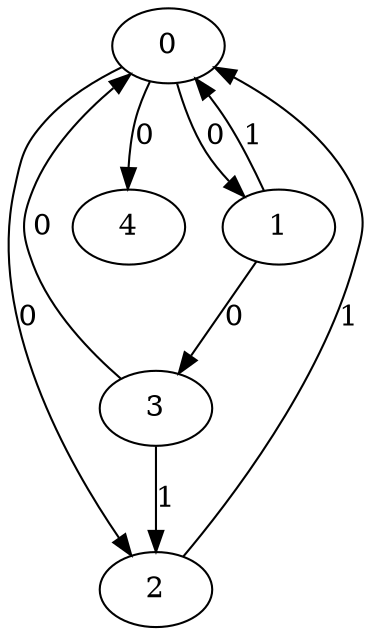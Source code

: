 // Source:854 Canonical: -1 0 0 -1 0 1 -1 -1 0 -1 1 -1 -1 -1 -1 0 -1 1 -1 -1 -1 -1 -1 -1 -1
digraph HRA_from_854_graph_000 {
  0 -> 1 [label="0"];
  0 -> 2 [label="0"];
  1 -> 0 [label="1"];
  1 -> 3 [label="0"];
  2 -> 0 [label="1"];
  3 -> 0 [label="0"];
  3 -> 2 [label="1"];
  0 -> 4 [label="0"];
}

// Source:854 Canonical: -1 0 0 -1 0 1 -1 -1 0 -1 1 -1 -1 -1 -1 0 -1 1 -1 -1 0 -1 -1 -1 -1
digraph HRA_from_854_graph_001 {
  0 -> 1 [label="0"];
  0 -> 2 [label="0"];
  1 -> 0 [label="1"];
  1 -> 3 [label="0"];
  2 -> 0 [label="1"];
  3 -> 0 [label="0"];
  3 -> 2 [label="1"];
  0 -> 4 [label="0"];
  4 -> 0 [label="0"];
}

// Source:854 Canonical: -1 0 0 -1 -1 1 -1 -1 0 0 1 -1 -1 -1 -1 0 -1 1 -1 -1 -1 -1 -1 -1 -1
digraph HRA_from_854_graph_002 {
  0 -> 1 [label="0"];
  0 -> 2 [label="0"];
  1 -> 0 [label="1"];
  1 -> 3 [label="0"];
  2 -> 0 [label="1"];
  3 -> 0 [label="0"];
  3 -> 2 [label="1"];
  1 -> 4 [label="0"];
}

// Source:854 Canonical: -1 0 0 -1 0 1 -1 -1 0 0 1 -1 -1 -1 -1 0 -1 1 -1 -1 -1 -1 -1 -1 -1
digraph HRA_from_854_graph_003 {
  0 -> 1 [label="0"];
  0 -> 2 [label="0"];
  1 -> 0 [label="1"];
  1 -> 3 [label="0"];
  2 -> 0 [label="1"];
  3 -> 0 [label="0"];
  3 -> 2 [label="1"];
  0 -> 4 [label="0"];
  1 -> 4 [label="0"];
}

// Source:854 Canonical: -1 0 0 -1 -1 1 -1 -1 0 0 1 -1 -1 -1 -1 0 -1 1 -1 -1 0 -1 -1 -1 -1
digraph HRA_from_854_graph_004 {
  0 -> 1 [label="0"];
  0 -> 2 [label="0"];
  1 -> 0 [label="1"];
  1 -> 3 [label="0"];
  2 -> 0 [label="1"];
  3 -> 0 [label="0"];
  3 -> 2 [label="1"];
  4 -> 0 [label="0"];
  1 -> 4 [label="0"];
}

// Source:854 Canonical: -1 0 0 -1 0 1 -1 -1 0 0 1 -1 -1 -1 -1 0 -1 1 -1 -1 0 -1 -1 -1 -1
digraph HRA_from_854_graph_005 {
  0 -> 1 [label="0"];
  0 -> 2 [label="0"];
  1 -> 0 [label="1"];
  1 -> 3 [label="0"];
  2 -> 0 [label="1"];
  3 -> 0 [label="0"];
  3 -> 2 [label="1"];
  0 -> 4 [label="0"];
  4 -> 0 [label="0"];
  1 -> 4 [label="0"];
}

// Source:854 Canonical: -1 0 0 -1 0 1 -1 -1 0 -1 1 -1 -1 -1 -1 0 -1 1 -1 -1 -1 0 -1 -1 -1
digraph HRA_from_854_graph_006 {
  0 -> 1 [label="0"];
  0 -> 2 [label="0"];
  1 -> 0 [label="1"];
  1 -> 3 [label="0"];
  2 -> 0 [label="1"];
  3 -> 0 [label="0"];
  3 -> 2 [label="1"];
  0 -> 4 [label="0"];
  4 -> 1 [label="0"];
}

// Source:854 Canonical: -1 0 0 -1 0 1 -1 -1 0 -1 1 -1 -1 -1 -1 0 -1 1 -1 -1 0 0 -1 -1 -1
digraph HRA_from_854_graph_007 {
  0 -> 1 [label="0"];
  0 -> 2 [label="0"];
  1 -> 0 [label="1"];
  1 -> 3 [label="0"];
  2 -> 0 [label="1"];
  3 -> 0 [label="0"];
  3 -> 2 [label="1"];
  0 -> 4 [label="0"];
  4 -> 0 [label="0"];
  4 -> 1 [label="0"];
}

// Source:854 Canonical: -1 0 0 -1 -1 1 -1 -1 0 0 1 -1 -1 -1 -1 0 -1 1 -1 -1 -1 0 -1 -1 -1
digraph HRA_from_854_graph_008 {
  0 -> 1 [label="0"];
  0 -> 2 [label="0"];
  1 -> 0 [label="1"];
  1 -> 3 [label="0"];
  2 -> 0 [label="1"];
  3 -> 0 [label="0"];
  3 -> 2 [label="1"];
  1 -> 4 [label="0"];
  4 -> 1 [label="0"];
}

// Source:854 Canonical: -1 0 0 -1 0 1 -1 -1 0 0 1 -1 -1 -1 -1 0 -1 1 -1 -1 -1 0 -1 -1 -1
digraph HRA_from_854_graph_009 {
  0 -> 1 [label="0"];
  0 -> 2 [label="0"];
  1 -> 0 [label="1"];
  1 -> 3 [label="0"];
  2 -> 0 [label="1"];
  3 -> 0 [label="0"];
  3 -> 2 [label="1"];
  0 -> 4 [label="0"];
  1 -> 4 [label="0"];
  4 -> 1 [label="0"];
}

// Source:854 Canonical: -1 0 0 -1 -1 1 -1 -1 0 0 1 -1 -1 -1 -1 0 -1 1 -1 -1 0 0 -1 -1 -1
digraph HRA_from_854_graph_010 {
  0 -> 1 [label="0"];
  0 -> 2 [label="0"];
  1 -> 0 [label="1"];
  1 -> 3 [label="0"];
  2 -> 0 [label="1"];
  3 -> 0 [label="0"];
  3 -> 2 [label="1"];
  4 -> 0 [label="0"];
  1 -> 4 [label="0"];
  4 -> 1 [label="0"];
}

// Source:854 Canonical: -1 0 0 -1 0 1 -1 -1 0 0 1 -1 -1 -1 -1 0 -1 1 -1 -1 0 0 -1 -1 -1
digraph HRA_from_854_graph_011 {
  0 -> 1 [label="0"];
  0 -> 2 [label="0"];
  1 -> 0 [label="1"];
  1 -> 3 [label="0"];
  2 -> 0 [label="1"];
  3 -> 0 [label="0"];
  3 -> 2 [label="1"];
  0 -> 4 [label="0"];
  4 -> 0 [label="0"];
  1 -> 4 [label="0"];
  4 -> 1 [label="0"];
}

// Source:854 Canonical: -1 0 0 -1 -1 1 -1 -1 0 -1 1 -1 -1 -1 0 0 -1 1 -1 -1 -1 -1 -1 -1 -1
digraph HRA_from_854_graph_012 {
  0 -> 1 [label="0"];
  0 -> 2 [label="0"];
  1 -> 0 [label="1"];
  1 -> 3 [label="0"];
  2 -> 0 [label="1"];
  3 -> 0 [label="0"];
  3 -> 2 [label="1"];
  2 -> 4 [label="0"];
}

// Source:854 Canonical: -1 0 0 -1 0 1 -1 -1 0 -1 1 -1 -1 -1 0 0 -1 1 -1 -1 -1 -1 -1 -1 -1
digraph HRA_from_854_graph_013 {
  0 -> 1 [label="0"];
  0 -> 2 [label="0"];
  1 -> 0 [label="1"];
  1 -> 3 [label="0"];
  2 -> 0 [label="1"];
  3 -> 0 [label="0"];
  3 -> 2 [label="1"];
  0 -> 4 [label="0"];
  2 -> 4 [label="0"];
}

// Source:854 Canonical: -1 0 0 -1 -1 1 -1 -1 0 -1 1 -1 -1 -1 0 0 -1 1 -1 -1 0 -1 -1 -1 -1
digraph HRA_from_854_graph_014 {
  0 -> 1 [label="0"];
  0 -> 2 [label="0"];
  1 -> 0 [label="1"];
  1 -> 3 [label="0"];
  2 -> 0 [label="1"];
  3 -> 0 [label="0"];
  3 -> 2 [label="1"];
  4 -> 0 [label="0"];
  2 -> 4 [label="0"];
}

// Source:854 Canonical: -1 0 0 -1 0 1 -1 -1 0 -1 1 -1 -1 -1 0 0 -1 1 -1 -1 0 -1 -1 -1 -1
digraph HRA_from_854_graph_015 {
  0 -> 1 [label="0"];
  0 -> 2 [label="0"];
  1 -> 0 [label="1"];
  1 -> 3 [label="0"];
  2 -> 0 [label="1"];
  3 -> 0 [label="0"];
  3 -> 2 [label="1"];
  0 -> 4 [label="0"];
  4 -> 0 [label="0"];
  2 -> 4 [label="0"];
}

// Source:854 Canonical: -1 0 0 -1 -1 1 -1 -1 0 0 1 -1 -1 -1 0 0 -1 1 -1 -1 -1 -1 -1 -1 -1
digraph HRA_from_854_graph_016 {
  0 -> 1 [label="0"];
  0 -> 2 [label="0"];
  1 -> 0 [label="1"];
  1 -> 3 [label="0"];
  2 -> 0 [label="1"];
  3 -> 0 [label="0"];
  3 -> 2 [label="1"];
  1 -> 4 [label="0"];
  2 -> 4 [label="0"];
}

// Source:854 Canonical: -1 0 0 -1 0 1 -1 -1 0 0 1 -1 -1 -1 0 0 -1 1 -1 -1 -1 -1 -1 -1 -1
digraph HRA_from_854_graph_017 {
  0 -> 1 [label="0"];
  0 -> 2 [label="0"];
  1 -> 0 [label="1"];
  1 -> 3 [label="0"];
  2 -> 0 [label="1"];
  3 -> 0 [label="0"];
  3 -> 2 [label="1"];
  0 -> 4 [label="0"];
  1 -> 4 [label="0"];
  2 -> 4 [label="0"];
}

// Source:854 Canonical: -1 0 0 -1 -1 1 -1 -1 0 0 1 -1 -1 -1 0 0 -1 1 -1 -1 0 -1 -1 -1 -1
digraph HRA_from_854_graph_018 {
  0 -> 1 [label="0"];
  0 -> 2 [label="0"];
  1 -> 0 [label="1"];
  1 -> 3 [label="0"];
  2 -> 0 [label="1"];
  3 -> 0 [label="0"];
  3 -> 2 [label="1"];
  4 -> 0 [label="0"];
  1 -> 4 [label="0"];
  2 -> 4 [label="0"];
}

// Source:854 Canonical: -1 0 0 -1 0 1 -1 -1 0 0 1 -1 -1 -1 0 0 -1 1 -1 -1 0 -1 -1 -1 -1
digraph HRA_from_854_graph_019 {
  0 -> 1 [label="0"];
  0 -> 2 [label="0"];
  1 -> 0 [label="1"];
  1 -> 3 [label="0"];
  2 -> 0 [label="1"];
  3 -> 0 [label="0"];
  3 -> 2 [label="1"];
  0 -> 4 [label="0"];
  4 -> 0 [label="0"];
  1 -> 4 [label="0"];
  2 -> 4 [label="0"];
}

// Source:854 Canonical: -1 0 0 -1 -1 1 -1 -1 0 -1 1 -1 -1 -1 0 0 -1 1 -1 -1 -1 0 -1 -1 -1
digraph HRA_from_854_graph_020 {
  0 -> 1 [label="0"];
  0 -> 2 [label="0"];
  1 -> 0 [label="1"];
  1 -> 3 [label="0"];
  2 -> 0 [label="1"];
  3 -> 0 [label="0"];
  3 -> 2 [label="1"];
  4 -> 1 [label="0"];
  2 -> 4 [label="0"];
}

// Source:854 Canonical: -1 0 0 -1 0 1 -1 -1 0 -1 1 -1 -1 -1 0 0 -1 1 -1 -1 -1 0 -1 -1 -1
digraph HRA_from_854_graph_021 {
  0 -> 1 [label="0"];
  0 -> 2 [label="0"];
  1 -> 0 [label="1"];
  1 -> 3 [label="0"];
  2 -> 0 [label="1"];
  3 -> 0 [label="0"];
  3 -> 2 [label="1"];
  0 -> 4 [label="0"];
  4 -> 1 [label="0"];
  2 -> 4 [label="0"];
}

// Source:854 Canonical: -1 0 0 -1 -1 1 -1 -1 0 -1 1 -1 -1 -1 0 0 -1 1 -1 -1 0 0 -1 -1 -1
digraph HRA_from_854_graph_022 {
  0 -> 1 [label="0"];
  0 -> 2 [label="0"];
  1 -> 0 [label="1"];
  1 -> 3 [label="0"];
  2 -> 0 [label="1"];
  3 -> 0 [label="0"];
  3 -> 2 [label="1"];
  4 -> 0 [label="0"];
  4 -> 1 [label="0"];
  2 -> 4 [label="0"];
}

// Source:854 Canonical: -1 0 0 -1 0 1 -1 -1 0 -1 1 -1 -1 -1 0 0 -1 1 -1 -1 0 0 -1 -1 -1
digraph HRA_from_854_graph_023 {
  0 -> 1 [label="0"];
  0 -> 2 [label="0"];
  1 -> 0 [label="1"];
  1 -> 3 [label="0"];
  2 -> 0 [label="1"];
  3 -> 0 [label="0"];
  3 -> 2 [label="1"];
  0 -> 4 [label="0"];
  4 -> 0 [label="0"];
  4 -> 1 [label="0"];
  2 -> 4 [label="0"];
}

// Source:854 Canonical: -1 0 0 -1 -1 1 -1 -1 0 0 1 -1 -1 -1 0 0 -1 1 -1 -1 -1 0 -1 -1 -1
digraph HRA_from_854_graph_024 {
  0 -> 1 [label="0"];
  0 -> 2 [label="0"];
  1 -> 0 [label="1"];
  1 -> 3 [label="0"];
  2 -> 0 [label="1"];
  3 -> 0 [label="0"];
  3 -> 2 [label="1"];
  1 -> 4 [label="0"];
  4 -> 1 [label="0"];
  2 -> 4 [label="0"];
}

// Source:854 Canonical: -1 0 0 -1 0 1 -1 -1 0 0 1 -1 -1 -1 0 0 -1 1 -1 -1 -1 0 -1 -1 -1
digraph HRA_from_854_graph_025 {
  0 -> 1 [label="0"];
  0 -> 2 [label="0"];
  1 -> 0 [label="1"];
  1 -> 3 [label="0"];
  2 -> 0 [label="1"];
  3 -> 0 [label="0"];
  3 -> 2 [label="1"];
  0 -> 4 [label="0"];
  1 -> 4 [label="0"];
  4 -> 1 [label="0"];
  2 -> 4 [label="0"];
}

// Source:854 Canonical: -1 0 0 -1 -1 1 -1 -1 0 0 1 -1 -1 -1 0 0 -1 1 -1 -1 0 0 -1 -1 -1
digraph HRA_from_854_graph_026 {
  0 -> 1 [label="0"];
  0 -> 2 [label="0"];
  1 -> 0 [label="1"];
  1 -> 3 [label="0"];
  2 -> 0 [label="1"];
  3 -> 0 [label="0"];
  3 -> 2 [label="1"];
  4 -> 0 [label="0"];
  1 -> 4 [label="0"];
  4 -> 1 [label="0"];
  2 -> 4 [label="0"];
}

// Source:854 Canonical: -1 0 0 -1 0 1 -1 -1 0 0 1 -1 -1 -1 0 0 -1 1 -1 -1 0 0 -1 -1 -1
digraph HRA_from_854_graph_027 {
  0 -> 1 [label="0"];
  0 -> 2 [label="0"];
  1 -> 0 [label="1"];
  1 -> 3 [label="0"];
  2 -> 0 [label="1"];
  3 -> 0 [label="0"];
  3 -> 2 [label="1"];
  0 -> 4 [label="0"];
  4 -> 0 [label="0"];
  1 -> 4 [label="0"];
  4 -> 1 [label="0"];
  2 -> 4 [label="0"];
}

// Source:854 Canonical: -1 0 0 -1 0 1 -1 -1 0 -1 1 -1 -1 -1 -1 0 -1 1 -1 -1 -1 -1 0 -1 -1
digraph HRA_from_854_graph_028 {
  0 -> 1 [label="0"];
  0 -> 2 [label="0"];
  1 -> 0 [label="1"];
  1 -> 3 [label="0"];
  2 -> 0 [label="1"];
  3 -> 0 [label="0"];
  3 -> 2 [label="1"];
  0 -> 4 [label="0"];
  4 -> 2 [label="0"];
}

// Source:854 Canonical: -1 0 0 -1 0 1 -1 -1 0 -1 1 -1 -1 -1 -1 0 -1 1 -1 -1 0 -1 0 -1 -1
digraph HRA_from_854_graph_029 {
  0 -> 1 [label="0"];
  0 -> 2 [label="0"];
  1 -> 0 [label="1"];
  1 -> 3 [label="0"];
  2 -> 0 [label="1"];
  3 -> 0 [label="0"];
  3 -> 2 [label="1"];
  0 -> 4 [label="0"];
  4 -> 0 [label="0"];
  4 -> 2 [label="0"];
}

// Source:854 Canonical: -1 0 0 -1 -1 1 -1 -1 0 0 1 -1 -1 -1 -1 0 -1 1 -1 -1 -1 -1 0 -1 -1
digraph HRA_from_854_graph_030 {
  0 -> 1 [label="0"];
  0 -> 2 [label="0"];
  1 -> 0 [label="1"];
  1 -> 3 [label="0"];
  2 -> 0 [label="1"];
  3 -> 0 [label="0"];
  3 -> 2 [label="1"];
  1 -> 4 [label="0"];
  4 -> 2 [label="0"];
}

// Source:854 Canonical: -1 0 0 -1 0 1 -1 -1 0 0 1 -1 -1 -1 -1 0 -1 1 -1 -1 -1 -1 0 -1 -1
digraph HRA_from_854_graph_031 {
  0 -> 1 [label="0"];
  0 -> 2 [label="0"];
  1 -> 0 [label="1"];
  1 -> 3 [label="0"];
  2 -> 0 [label="1"];
  3 -> 0 [label="0"];
  3 -> 2 [label="1"];
  0 -> 4 [label="0"];
  1 -> 4 [label="0"];
  4 -> 2 [label="0"];
}

// Source:854 Canonical: -1 0 0 -1 -1 1 -1 -1 0 0 1 -1 -1 -1 -1 0 -1 1 -1 -1 0 -1 0 -1 -1
digraph HRA_from_854_graph_032 {
  0 -> 1 [label="0"];
  0 -> 2 [label="0"];
  1 -> 0 [label="1"];
  1 -> 3 [label="0"];
  2 -> 0 [label="1"];
  3 -> 0 [label="0"];
  3 -> 2 [label="1"];
  4 -> 0 [label="0"];
  1 -> 4 [label="0"];
  4 -> 2 [label="0"];
}

// Source:854 Canonical: -1 0 0 -1 0 1 -1 -1 0 0 1 -1 -1 -1 -1 0 -1 1 -1 -1 0 -1 0 -1 -1
digraph HRA_from_854_graph_033 {
  0 -> 1 [label="0"];
  0 -> 2 [label="0"];
  1 -> 0 [label="1"];
  1 -> 3 [label="0"];
  2 -> 0 [label="1"];
  3 -> 0 [label="0"];
  3 -> 2 [label="1"];
  0 -> 4 [label="0"];
  4 -> 0 [label="0"];
  1 -> 4 [label="0"];
  4 -> 2 [label="0"];
}

// Source:854 Canonical: -1 0 0 -1 0 1 -1 -1 0 -1 1 -1 -1 -1 -1 0 -1 1 -1 -1 -1 0 0 -1 -1
digraph HRA_from_854_graph_034 {
  0 -> 1 [label="0"];
  0 -> 2 [label="0"];
  1 -> 0 [label="1"];
  1 -> 3 [label="0"];
  2 -> 0 [label="1"];
  3 -> 0 [label="0"];
  3 -> 2 [label="1"];
  0 -> 4 [label="0"];
  4 -> 1 [label="0"];
  4 -> 2 [label="0"];
}

// Source:854 Canonical: -1 0 0 -1 0 1 -1 -1 0 -1 1 -1 -1 -1 -1 0 -1 1 -1 -1 0 0 0 -1 -1
digraph HRA_from_854_graph_035 {
  0 -> 1 [label="0"];
  0 -> 2 [label="0"];
  1 -> 0 [label="1"];
  1 -> 3 [label="0"];
  2 -> 0 [label="1"];
  3 -> 0 [label="0"];
  3 -> 2 [label="1"];
  0 -> 4 [label="0"];
  4 -> 0 [label="0"];
  4 -> 1 [label="0"];
  4 -> 2 [label="0"];
}

// Source:854 Canonical: -1 0 0 -1 -1 1 -1 -1 0 0 1 -1 -1 -1 -1 0 -1 1 -1 -1 -1 0 0 -1 -1
digraph HRA_from_854_graph_036 {
  0 -> 1 [label="0"];
  0 -> 2 [label="0"];
  1 -> 0 [label="1"];
  1 -> 3 [label="0"];
  2 -> 0 [label="1"];
  3 -> 0 [label="0"];
  3 -> 2 [label="1"];
  1 -> 4 [label="0"];
  4 -> 1 [label="0"];
  4 -> 2 [label="0"];
}

// Source:854 Canonical: -1 0 0 -1 0 1 -1 -1 0 0 1 -1 -1 -1 -1 0 -1 1 -1 -1 -1 0 0 -1 -1
digraph HRA_from_854_graph_037 {
  0 -> 1 [label="0"];
  0 -> 2 [label="0"];
  1 -> 0 [label="1"];
  1 -> 3 [label="0"];
  2 -> 0 [label="1"];
  3 -> 0 [label="0"];
  3 -> 2 [label="1"];
  0 -> 4 [label="0"];
  1 -> 4 [label="0"];
  4 -> 1 [label="0"];
  4 -> 2 [label="0"];
}

// Source:854 Canonical: -1 0 0 -1 -1 1 -1 -1 0 0 1 -1 -1 -1 -1 0 -1 1 -1 -1 0 0 0 -1 -1
digraph HRA_from_854_graph_038 {
  0 -> 1 [label="0"];
  0 -> 2 [label="0"];
  1 -> 0 [label="1"];
  1 -> 3 [label="0"];
  2 -> 0 [label="1"];
  3 -> 0 [label="0"];
  3 -> 2 [label="1"];
  4 -> 0 [label="0"];
  1 -> 4 [label="0"];
  4 -> 1 [label="0"];
  4 -> 2 [label="0"];
}

// Source:854 Canonical: -1 0 0 -1 0 1 -1 -1 0 0 1 -1 -1 -1 -1 0 -1 1 -1 -1 0 0 0 -1 -1
digraph HRA_from_854_graph_039 {
  0 -> 1 [label="0"];
  0 -> 2 [label="0"];
  1 -> 0 [label="1"];
  1 -> 3 [label="0"];
  2 -> 0 [label="1"];
  3 -> 0 [label="0"];
  3 -> 2 [label="1"];
  0 -> 4 [label="0"];
  4 -> 0 [label="0"];
  1 -> 4 [label="0"];
  4 -> 1 [label="0"];
  4 -> 2 [label="0"];
}

// Source:854 Canonical: -1 0 0 -1 -1 1 -1 -1 0 -1 1 -1 -1 -1 0 0 -1 1 -1 -1 -1 -1 0 -1 -1
digraph HRA_from_854_graph_040 {
  0 -> 1 [label="0"];
  0 -> 2 [label="0"];
  1 -> 0 [label="1"];
  1 -> 3 [label="0"];
  2 -> 0 [label="1"];
  3 -> 0 [label="0"];
  3 -> 2 [label="1"];
  2 -> 4 [label="0"];
  4 -> 2 [label="0"];
}

// Source:854 Canonical: -1 0 0 -1 0 1 -1 -1 0 -1 1 -1 -1 -1 0 0 -1 1 -1 -1 -1 -1 0 -1 -1
digraph HRA_from_854_graph_041 {
  0 -> 1 [label="0"];
  0 -> 2 [label="0"];
  1 -> 0 [label="1"];
  1 -> 3 [label="0"];
  2 -> 0 [label="1"];
  3 -> 0 [label="0"];
  3 -> 2 [label="1"];
  0 -> 4 [label="0"];
  2 -> 4 [label="0"];
  4 -> 2 [label="0"];
}

// Source:854 Canonical: -1 0 0 -1 -1 1 -1 -1 0 -1 1 -1 -1 -1 0 0 -1 1 -1 -1 0 -1 0 -1 -1
digraph HRA_from_854_graph_042 {
  0 -> 1 [label="0"];
  0 -> 2 [label="0"];
  1 -> 0 [label="1"];
  1 -> 3 [label="0"];
  2 -> 0 [label="1"];
  3 -> 0 [label="0"];
  3 -> 2 [label="1"];
  4 -> 0 [label="0"];
  2 -> 4 [label="0"];
  4 -> 2 [label="0"];
}

// Source:854 Canonical: -1 0 0 -1 0 1 -1 -1 0 -1 1 -1 -1 -1 0 0 -1 1 -1 -1 0 -1 0 -1 -1
digraph HRA_from_854_graph_043 {
  0 -> 1 [label="0"];
  0 -> 2 [label="0"];
  1 -> 0 [label="1"];
  1 -> 3 [label="0"];
  2 -> 0 [label="1"];
  3 -> 0 [label="0"];
  3 -> 2 [label="1"];
  0 -> 4 [label="0"];
  4 -> 0 [label="0"];
  2 -> 4 [label="0"];
  4 -> 2 [label="0"];
}

// Source:854 Canonical: -1 0 0 -1 -1 1 -1 -1 0 0 1 -1 -1 -1 0 0 -1 1 -1 -1 -1 -1 0 -1 -1
digraph HRA_from_854_graph_044 {
  0 -> 1 [label="0"];
  0 -> 2 [label="0"];
  1 -> 0 [label="1"];
  1 -> 3 [label="0"];
  2 -> 0 [label="1"];
  3 -> 0 [label="0"];
  3 -> 2 [label="1"];
  1 -> 4 [label="0"];
  2 -> 4 [label="0"];
  4 -> 2 [label="0"];
}

// Source:854 Canonical: -1 0 0 -1 0 1 -1 -1 0 0 1 -1 -1 -1 0 0 -1 1 -1 -1 -1 -1 0 -1 -1
digraph HRA_from_854_graph_045 {
  0 -> 1 [label="0"];
  0 -> 2 [label="0"];
  1 -> 0 [label="1"];
  1 -> 3 [label="0"];
  2 -> 0 [label="1"];
  3 -> 0 [label="0"];
  3 -> 2 [label="1"];
  0 -> 4 [label="0"];
  1 -> 4 [label="0"];
  2 -> 4 [label="0"];
  4 -> 2 [label="0"];
}

// Source:854 Canonical: -1 0 0 -1 -1 1 -1 -1 0 0 1 -1 -1 -1 0 0 -1 1 -1 -1 0 -1 0 -1 -1
digraph HRA_from_854_graph_046 {
  0 -> 1 [label="0"];
  0 -> 2 [label="0"];
  1 -> 0 [label="1"];
  1 -> 3 [label="0"];
  2 -> 0 [label="1"];
  3 -> 0 [label="0"];
  3 -> 2 [label="1"];
  4 -> 0 [label="0"];
  1 -> 4 [label="0"];
  2 -> 4 [label="0"];
  4 -> 2 [label="0"];
}

// Source:854 Canonical: -1 0 0 -1 0 1 -1 -1 0 0 1 -1 -1 -1 0 0 -1 1 -1 -1 0 -1 0 -1 -1
digraph HRA_from_854_graph_047 {
  0 -> 1 [label="0"];
  0 -> 2 [label="0"];
  1 -> 0 [label="1"];
  1 -> 3 [label="0"];
  2 -> 0 [label="1"];
  3 -> 0 [label="0"];
  3 -> 2 [label="1"];
  0 -> 4 [label="0"];
  4 -> 0 [label="0"];
  1 -> 4 [label="0"];
  2 -> 4 [label="0"];
  4 -> 2 [label="0"];
}

// Source:854 Canonical: -1 0 0 -1 -1 1 -1 -1 0 -1 1 -1 -1 -1 0 0 -1 1 -1 -1 -1 0 0 -1 -1
digraph HRA_from_854_graph_048 {
  0 -> 1 [label="0"];
  0 -> 2 [label="0"];
  1 -> 0 [label="1"];
  1 -> 3 [label="0"];
  2 -> 0 [label="1"];
  3 -> 0 [label="0"];
  3 -> 2 [label="1"];
  4 -> 1 [label="0"];
  2 -> 4 [label="0"];
  4 -> 2 [label="0"];
}

// Source:854 Canonical: -1 0 0 -1 0 1 -1 -1 0 -1 1 -1 -1 -1 0 0 -1 1 -1 -1 -1 0 0 -1 -1
digraph HRA_from_854_graph_049 {
  0 -> 1 [label="0"];
  0 -> 2 [label="0"];
  1 -> 0 [label="1"];
  1 -> 3 [label="0"];
  2 -> 0 [label="1"];
  3 -> 0 [label="0"];
  3 -> 2 [label="1"];
  0 -> 4 [label="0"];
  4 -> 1 [label="0"];
  2 -> 4 [label="0"];
  4 -> 2 [label="0"];
}

// Source:854 Canonical: -1 0 0 -1 -1 1 -1 -1 0 -1 1 -1 -1 -1 0 0 -1 1 -1 -1 0 0 0 -1 -1
digraph HRA_from_854_graph_050 {
  0 -> 1 [label="0"];
  0 -> 2 [label="0"];
  1 -> 0 [label="1"];
  1 -> 3 [label="0"];
  2 -> 0 [label="1"];
  3 -> 0 [label="0"];
  3 -> 2 [label="1"];
  4 -> 0 [label="0"];
  4 -> 1 [label="0"];
  2 -> 4 [label="0"];
  4 -> 2 [label="0"];
}

// Source:854 Canonical: -1 0 0 -1 0 1 -1 -1 0 -1 1 -1 -1 -1 0 0 -1 1 -1 -1 0 0 0 -1 -1
digraph HRA_from_854_graph_051 {
  0 -> 1 [label="0"];
  0 -> 2 [label="0"];
  1 -> 0 [label="1"];
  1 -> 3 [label="0"];
  2 -> 0 [label="1"];
  3 -> 0 [label="0"];
  3 -> 2 [label="1"];
  0 -> 4 [label="0"];
  4 -> 0 [label="0"];
  4 -> 1 [label="0"];
  2 -> 4 [label="0"];
  4 -> 2 [label="0"];
}

// Source:854 Canonical: -1 0 0 -1 -1 1 -1 -1 0 0 1 -1 -1 -1 0 0 -1 1 -1 -1 -1 0 0 -1 -1
digraph HRA_from_854_graph_052 {
  0 -> 1 [label="0"];
  0 -> 2 [label="0"];
  1 -> 0 [label="1"];
  1 -> 3 [label="0"];
  2 -> 0 [label="1"];
  3 -> 0 [label="0"];
  3 -> 2 [label="1"];
  1 -> 4 [label="0"];
  4 -> 1 [label="0"];
  2 -> 4 [label="0"];
  4 -> 2 [label="0"];
}

// Source:854 Canonical: -1 0 0 -1 0 1 -1 -1 0 0 1 -1 -1 -1 0 0 -1 1 -1 -1 -1 0 0 -1 -1
digraph HRA_from_854_graph_053 {
  0 -> 1 [label="0"];
  0 -> 2 [label="0"];
  1 -> 0 [label="1"];
  1 -> 3 [label="0"];
  2 -> 0 [label="1"];
  3 -> 0 [label="0"];
  3 -> 2 [label="1"];
  0 -> 4 [label="0"];
  1 -> 4 [label="0"];
  4 -> 1 [label="0"];
  2 -> 4 [label="0"];
  4 -> 2 [label="0"];
}

// Source:854 Canonical: -1 0 0 -1 -1 1 -1 -1 0 0 1 -1 -1 -1 0 0 -1 1 -1 -1 0 0 0 -1 -1
digraph HRA_from_854_graph_054 {
  0 -> 1 [label="0"];
  0 -> 2 [label="0"];
  1 -> 0 [label="1"];
  1 -> 3 [label="0"];
  2 -> 0 [label="1"];
  3 -> 0 [label="0"];
  3 -> 2 [label="1"];
  4 -> 0 [label="0"];
  1 -> 4 [label="0"];
  4 -> 1 [label="0"];
  2 -> 4 [label="0"];
  4 -> 2 [label="0"];
}

// Source:854 Canonical: -1 0 0 -1 0 1 -1 -1 0 0 1 -1 -1 -1 0 0 -1 1 -1 -1 0 0 0 -1 -1
digraph HRA_from_854_graph_055 {
  0 -> 1 [label="0"];
  0 -> 2 [label="0"];
  1 -> 0 [label="1"];
  1 -> 3 [label="0"];
  2 -> 0 [label="1"];
  3 -> 0 [label="0"];
  3 -> 2 [label="1"];
  0 -> 4 [label="0"];
  4 -> 0 [label="0"];
  1 -> 4 [label="0"];
  4 -> 1 [label="0"];
  2 -> 4 [label="0"];
  4 -> 2 [label="0"];
}

// Source:854 Canonical: -1 0 0 -1 -1 1 -1 -1 0 -1 1 -1 -1 -1 -1 0 -1 1 -1 0 -1 -1 -1 -1 -1
digraph HRA_from_854_graph_056 {
  0 -> 1 [label="0"];
  0 -> 2 [label="0"];
  1 -> 0 [label="1"];
  1 -> 3 [label="0"];
  2 -> 0 [label="1"];
  3 -> 0 [label="0"];
  3 -> 2 [label="1"];
  3 -> 4 [label="0"];
}

// Source:854 Canonical: -1 0 0 -1 0 1 -1 -1 0 -1 1 -1 -1 -1 -1 0 -1 1 -1 0 -1 -1 -1 -1 -1
digraph HRA_from_854_graph_057 {
  0 -> 1 [label="0"];
  0 -> 2 [label="0"];
  1 -> 0 [label="1"];
  1 -> 3 [label="0"];
  2 -> 0 [label="1"];
  3 -> 0 [label="0"];
  3 -> 2 [label="1"];
  0 -> 4 [label="0"];
  3 -> 4 [label="0"];
}

// Source:854 Canonical: -1 0 0 -1 -1 1 -1 -1 0 -1 1 -1 -1 -1 -1 0 -1 1 -1 0 0 -1 -1 -1 -1
digraph HRA_from_854_graph_058 {
  0 -> 1 [label="0"];
  0 -> 2 [label="0"];
  1 -> 0 [label="1"];
  1 -> 3 [label="0"];
  2 -> 0 [label="1"];
  3 -> 0 [label="0"];
  3 -> 2 [label="1"];
  4 -> 0 [label="0"];
  3 -> 4 [label="0"];
}

// Source:854 Canonical: -1 0 0 -1 0 1 -1 -1 0 -1 1 -1 -1 -1 -1 0 -1 1 -1 0 0 -1 -1 -1 -1
digraph HRA_from_854_graph_059 {
  0 -> 1 [label="0"];
  0 -> 2 [label="0"];
  1 -> 0 [label="1"];
  1 -> 3 [label="0"];
  2 -> 0 [label="1"];
  3 -> 0 [label="0"];
  3 -> 2 [label="1"];
  0 -> 4 [label="0"];
  4 -> 0 [label="0"];
  3 -> 4 [label="0"];
}

// Source:854 Canonical: -1 0 0 -1 -1 1 -1 -1 0 0 1 -1 -1 -1 -1 0 -1 1 -1 0 -1 -1 -1 -1 -1
digraph HRA_from_854_graph_060 {
  0 -> 1 [label="0"];
  0 -> 2 [label="0"];
  1 -> 0 [label="1"];
  1 -> 3 [label="0"];
  2 -> 0 [label="1"];
  3 -> 0 [label="0"];
  3 -> 2 [label="1"];
  1 -> 4 [label="0"];
  3 -> 4 [label="0"];
}

// Source:854 Canonical: -1 0 0 -1 0 1 -1 -1 0 0 1 -1 -1 -1 -1 0 -1 1 -1 0 -1 -1 -1 -1 -1
digraph HRA_from_854_graph_061 {
  0 -> 1 [label="0"];
  0 -> 2 [label="0"];
  1 -> 0 [label="1"];
  1 -> 3 [label="0"];
  2 -> 0 [label="1"];
  3 -> 0 [label="0"];
  3 -> 2 [label="1"];
  0 -> 4 [label="0"];
  1 -> 4 [label="0"];
  3 -> 4 [label="0"];
}

// Source:854 Canonical: -1 0 0 -1 -1 1 -1 -1 0 0 1 -1 -1 -1 -1 0 -1 1 -1 0 0 -1 -1 -1 -1
digraph HRA_from_854_graph_062 {
  0 -> 1 [label="0"];
  0 -> 2 [label="0"];
  1 -> 0 [label="1"];
  1 -> 3 [label="0"];
  2 -> 0 [label="1"];
  3 -> 0 [label="0"];
  3 -> 2 [label="1"];
  4 -> 0 [label="0"];
  1 -> 4 [label="0"];
  3 -> 4 [label="0"];
}

// Source:854 Canonical: -1 0 0 -1 0 1 -1 -1 0 0 1 -1 -1 -1 -1 0 -1 1 -1 0 0 -1 -1 -1 -1
digraph HRA_from_854_graph_063 {
  0 -> 1 [label="0"];
  0 -> 2 [label="0"];
  1 -> 0 [label="1"];
  1 -> 3 [label="0"];
  2 -> 0 [label="1"];
  3 -> 0 [label="0"];
  3 -> 2 [label="1"];
  0 -> 4 [label="0"];
  4 -> 0 [label="0"];
  1 -> 4 [label="0"];
  3 -> 4 [label="0"];
}

// Source:854 Canonical: -1 0 0 -1 -1 1 -1 -1 0 -1 1 -1 -1 -1 -1 0 -1 1 -1 0 -1 0 -1 -1 -1
digraph HRA_from_854_graph_064 {
  0 -> 1 [label="0"];
  0 -> 2 [label="0"];
  1 -> 0 [label="1"];
  1 -> 3 [label="0"];
  2 -> 0 [label="1"];
  3 -> 0 [label="0"];
  3 -> 2 [label="1"];
  4 -> 1 [label="0"];
  3 -> 4 [label="0"];
}

// Source:854 Canonical: -1 0 0 -1 0 1 -1 -1 0 -1 1 -1 -1 -1 -1 0 -1 1 -1 0 -1 0 -1 -1 -1
digraph HRA_from_854_graph_065 {
  0 -> 1 [label="0"];
  0 -> 2 [label="0"];
  1 -> 0 [label="1"];
  1 -> 3 [label="0"];
  2 -> 0 [label="1"];
  3 -> 0 [label="0"];
  3 -> 2 [label="1"];
  0 -> 4 [label="0"];
  4 -> 1 [label="0"];
  3 -> 4 [label="0"];
}

// Source:854 Canonical: -1 0 0 -1 -1 1 -1 -1 0 -1 1 -1 -1 -1 -1 0 -1 1 -1 0 0 0 -1 -1 -1
digraph HRA_from_854_graph_066 {
  0 -> 1 [label="0"];
  0 -> 2 [label="0"];
  1 -> 0 [label="1"];
  1 -> 3 [label="0"];
  2 -> 0 [label="1"];
  3 -> 0 [label="0"];
  3 -> 2 [label="1"];
  4 -> 0 [label="0"];
  4 -> 1 [label="0"];
  3 -> 4 [label="0"];
}

// Source:854 Canonical: -1 0 0 -1 0 1 -1 -1 0 -1 1 -1 -1 -1 -1 0 -1 1 -1 0 0 0 -1 -1 -1
digraph HRA_from_854_graph_067 {
  0 -> 1 [label="0"];
  0 -> 2 [label="0"];
  1 -> 0 [label="1"];
  1 -> 3 [label="0"];
  2 -> 0 [label="1"];
  3 -> 0 [label="0"];
  3 -> 2 [label="1"];
  0 -> 4 [label="0"];
  4 -> 0 [label="0"];
  4 -> 1 [label="0"];
  3 -> 4 [label="0"];
}

// Source:854 Canonical: -1 0 0 -1 -1 1 -1 -1 0 0 1 -1 -1 -1 -1 0 -1 1 -1 0 -1 0 -1 -1 -1
digraph HRA_from_854_graph_068 {
  0 -> 1 [label="0"];
  0 -> 2 [label="0"];
  1 -> 0 [label="1"];
  1 -> 3 [label="0"];
  2 -> 0 [label="1"];
  3 -> 0 [label="0"];
  3 -> 2 [label="1"];
  1 -> 4 [label="0"];
  4 -> 1 [label="0"];
  3 -> 4 [label="0"];
}

// Source:854 Canonical: -1 0 0 -1 0 1 -1 -1 0 0 1 -1 -1 -1 -1 0 -1 1 -1 0 -1 0 -1 -1 -1
digraph HRA_from_854_graph_069 {
  0 -> 1 [label="0"];
  0 -> 2 [label="0"];
  1 -> 0 [label="1"];
  1 -> 3 [label="0"];
  2 -> 0 [label="1"];
  3 -> 0 [label="0"];
  3 -> 2 [label="1"];
  0 -> 4 [label="0"];
  1 -> 4 [label="0"];
  4 -> 1 [label="0"];
  3 -> 4 [label="0"];
}

// Source:854 Canonical: -1 0 0 -1 -1 1 -1 -1 0 0 1 -1 -1 -1 -1 0 -1 1 -1 0 0 0 -1 -1 -1
digraph HRA_from_854_graph_070 {
  0 -> 1 [label="0"];
  0 -> 2 [label="0"];
  1 -> 0 [label="1"];
  1 -> 3 [label="0"];
  2 -> 0 [label="1"];
  3 -> 0 [label="0"];
  3 -> 2 [label="1"];
  4 -> 0 [label="0"];
  1 -> 4 [label="0"];
  4 -> 1 [label="0"];
  3 -> 4 [label="0"];
}

// Source:854 Canonical: -1 0 0 -1 0 1 -1 -1 0 0 1 -1 -1 -1 -1 0 -1 1 -1 0 0 0 -1 -1 -1
digraph HRA_from_854_graph_071 {
  0 -> 1 [label="0"];
  0 -> 2 [label="0"];
  1 -> 0 [label="1"];
  1 -> 3 [label="0"];
  2 -> 0 [label="1"];
  3 -> 0 [label="0"];
  3 -> 2 [label="1"];
  0 -> 4 [label="0"];
  4 -> 0 [label="0"];
  1 -> 4 [label="0"];
  4 -> 1 [label="0"];
  3 -> 4 [label="0"];
}

// Source:854 Canonical: -1 0 0 -1 -1 1 -1 -1 0 -1 1 -1 -1 -1 0 0 -1 1 -1 0 -1 -1 -1 -1 -1
digraph HRA_from_854_graph_072 {
  0 -> 1 [label="0"];
  0 -> 2 [label="0"];
  1 -> 0 [label="1"];
  1 -> 3 [label="0"];
  2 -> 0 [label="1"];
  3 -> 0 [label="0"];
  3 -> 2 [label="1"];
  2 -> 4 [label="0"];
  3 -> 4 [label="0"];
}

// Source:854 Canonical: -1 0 0 -1 0 1 -1 -1 0 -1 1 -1 -1 -1 0 0 -1 1 -1 0 -1 -1 -1 -1 -1
digraph HRA_from_854_graph_073 {
  0 -> 1 [label="0"];
  0 -> 2 [label="0"];
  1 -> 0 [label="1"];
  1 -> 3 [label="0"];
  2 -> 0 [label="1"];
  3 -> 0 [label="0"];
  3 -> 2 [label="1"];
  0 -> 4 [label="0"];
  2 -> 4 [label="0"];
  3 -> 4 [label="0"];
}

// Source:854 Canonical: -1 0 0 -1 -1 1 -1 -1 0 -1 1 -1 -1 -1 0 0 -1 1 -1 0 0 -1 -1 -1 -1
digraph HRA_from_854_graph_074 {
  0 -> 1 [label="0"];
  0 -> 2 [label="0"];
  1 -> 0 [label="1"];
  1 -> 3 [label="0"];
  2 -> 0 [label="1"];
  3 -> 0 [label="0"];
  3 -> 2 [label="1"];
  4 -> 0 [label="0"];
  2 -> 4 [label="0"];
  3 -> 4 [label="0"];
}

// Source:854 Canonical: -1 0 0 -1 0 1 -1 -1 0 -1 1 -1 -1 -1 0 0 -1 1 -1 0 0 -1 -1 -1 -1
digraph HRA_from_854_graph_075 {
  0 -> 1 [label="0"];
  0 -> 2 [label="0"];
  1 -> 0 [label="1"];
  1 -> 3 [label="0"];
  2 -> 0 [label="1"];
  3 -> 0 [label="0"];
  3 -> 2 [label="1"];
  0 -> 4 [label="0"];
  4 -> 0 [label="0"];
  2 -> 4 [label="0"];
  3 -> 4 [label="0"];
}

// Source:854 Canonical: -1 0 0 -1 -1 1 -1 -1 0 0 1 -1 -1 -1 0 0 -1 1 -1 0 -1 -1 -1 -1 -1
digraph HRA_from_854_graph_076 {
  0 -> 1 [label="0"];
  0 -> 2 [label="0"];
  1 -> 0 [label="1"];
  1 -> 3 [label="0"];
  2 -> 0 [label="1"];
  3 -> 0 [label="0"];
  3 -> 2 [label="1"];
  1 -> 4 [label="0"];
  2 -> 4 [label="0"];
  3 -> 4 [label="0"];
}

// Source:854 Canonical: -1 0 0 -1 0 1 -1 -1 0 0 1 -1 -1 -1 0 0 -1 1 -1 0 -1 -1 -1 -1 -1
digraph HRA_from_854_graph_077 {
  0 -> 1 [label="0"];
  0 -> 2 [label="0"];
  1 -> 0 [label="1"];
  1 -> 3 [label="0"];
  2 -> 0 [label="1"];
  3 -> 0 [label="0"];
  3 -> 2 [label="1"];
  0 -> 4 [label="0"];
  1 -> 4 [label="0"];
  2 -> 4 [label="0"];
  3 -> 4 [label="0"];
}

// Source:854 Canonical: -1 0 0 -1 -1 1 -1 -1 0 0 1 -1 -1 -1 0 0 -1 1 -1 0 0 -1 -1 -1 -1
digraph HRA_from_854_graph_078 {
  0 -> 1 [label="0"];
  0 -> 2 [label="0"];
  1 -> 0 [label="1"];
  1 -> 3 [label="0"];
  2 -> 0 [label="1"];
  3 -> 0 [label="0"];
  3 -> 2 [label="1"];
  4 -> 0 [label="0"];
  1 -> 4 [label="0"];
  2 -> 4 [label="0"];
  3 -> 4 [label="0"];
}

// Source:854 Canonical: -1 0 0 -1 0 1 -1 -1 0 0 1 -1 -1 -1 0 0 -1 1 -1 0 0 -1 -1 -1 -1
digraph HRA_from_854_graph_079 {
  0 -> 1 [label="0"];
  0 -> 2 [label="0"];
  1 -> 0 [label="1"];
  1 -> 3 [label="0"];
  2 -> 0 [label="1"];
  3 -> 0 [label="0"];
  3 -> 2 [label="1"];
  0 -> 4 [label="0"];
  4 -> 0 [label="0"];
  1 -> 4 [label="0"];
  2 -> 4 [label="0"];
  3 -> 4 [label="0"];
}

// Source:854 Canonical: -1 0 0 -1 -1 1 -1 -1 0 -1 1 -1 -1 -1 0 0 -1 1 -1 0 -1 0 -1 -1 -1
digraph HRA_from_854_graph_080 {
  0 -> 1 [label="0"];
  0 -> 2 [label="0"];
  1 -> 0 [label="1"];
  1 -> 3 [label="0"];
  2 -> 0 [label="1"];
  3 -> 0 [label="0"];
  3 -> 2 [label="1"];
  4 -> 1 [label="0"];
  2 -> 4 [label="0"];
  3 -> 4 [label="0"];
}

// Source:854 Canonical: -1 0 0 -1 0 1 -1 -1 0 -1 1 -1 -1 -1 0 0 -1 1 -1 0 -1 0 -1 -1 -1
digraph HRA_from_854_graph_081 {
  0 -> 1 [label="0"];
  0 -> 2 [label="0"];
  1 -> 0 [label="1"];
  1 -> 3 [label="0"];
  2 -> 0 [label="1"];
  3 -> 0 [label="0"];
  3 -> 2 [label="1"];
  0 -> 4 [label="0"];
  4 -> 1 [label="0"];
  2 -> 4 [label="0"];
  3 -> 4 [label="0"];
}

// Source:854 Canonical: -1 0 0 -1 -1 1 -1 -1 0 -1 1 -1 -1 -1 0 0 -1 1 -1 0 0 0 -1 -1 -1
digraph HRA_from_854_graph_082 {
  0 -> 1 [label="0"];
  0 -> 2 [label="0"];
  1 -> 0 [label="1"];
  1 -> 3 [label="0"];
  2 -> 0 [label="1"];
  3 -> 0 [label="0"];
  3 -> 2 [label="1"];
  4 -> 0 [label="0"];
  4 -> 1 [label="0"];
  2 -> 4 [label="0"];
  3 -> 4 [label="0"];
}

// Source:854 Canonical: -1 0 0 -1 0 1 -1 -1 0 -1 1 -1 -1 -1 0 0 -1 1 -1 0 0 0 -1 -1 -1
digraph HRA_from_854_graph_083 {
  0 -> 1 [label="0"];
  0 -> 2 [label="0"];
  1 -> 0 [label="1"];
  1 -> 3 [label="0"];
  2 -> 0 [label="1"];
  3 -> 0 [label="0"];
  3 -> 2 [label="1"];
  0 -> 4 [label="0"];
  4 -> 0 [label="0"];
  4 -> 1 [label="0"];
  2 -> 4 [label="0"];
  3 -> 4 [label="0"];
}

// Source:854 Canonical: -1 0 0 -1 -1 1 -1 -1 0 0 1 -1 -1 -1 0 0 -1 1 -1 0 -1 0 -1 -1 -1
digraph HRA_from_854_graph_084 {
  0 -> 1 [label="0"];
  0 -> 2 [label="0"];
  1 -> 0 [label="1"];
  1 -> 3 [label="0"];
  2 -> 0 [label="1"];
  3 -> 0 [label="0"];
  3 -> 2 [label="1"];
  1 -> 4 [label="0"];
  4 -> 1 [label="0"];
  2 -> 4 [label="0"];
  3 -> 4 [label="0"];
}

// Source:854 Canonical: -1 0 0 -1 0 1 -1 -1 0 0 1 -1 -1 -1 0 0 -1 1 -1 0 -1 0 -1 -1 -1
digraph HRA_from_854_graph_085 {
  0 -> 1 [label="0"];
  0 -> 2 [label="0"];
  1 -> 0 [label="1"];
  1 -> 3 [label="0"];
  2 -> 0 [label="1"];
  3 -> 0 [label="0"];
  3 -> 2 [label="1"];
  0 -> 4 [label="0"];
  1 -> 4 [label="0"];
  4 -> 1 [label="0"];
  2 -> 4 [label="0"];
  3 -> 4 [label="0"];
}

// Source:854 Canonical: -1 0 0 -1 -1 1 -1 -1 0 0 1 -1 -1 -1 0 0 -1 1 -1 0 0 0 -1 -1 -1
digraph HRA_from_854_graph_086 {
  0 -> 1 [label="0"];
  0 -> 2 [label="0"];
  1 -> 0 [label="1"];
  1 -> 3 [label="0"];
  2 -> 0 [label="1"];
  3 -> 0 [label="0"];
  3 -> 2 [label="1"];
  4 -> 0 [label="0"];
  1 -> 4 [label="0"];
  4 -> 1 [label="0"];
  2 -> 4 [label="0"];
  3 -> 4 [label="0"];
}

// Source:854 Canonical: -1 0 0 -1 0 1 -1 -1 0 0 1 -1 -1 -1 0 0 -1 1 -1 0 0 0 -1 -1 -1
digraph HRA_from_854_graph_087 {
  0 -> 1 [label="0"];
  0 -> 2 [label="0"];
  1 -> 0 [label="1"];
  1 -> 3 [label="0"];
  2 -> 0 [label="1"];
  3 -> 0 [label="0"];
  3 -> 2 [label="1"];
  0 -> 4 [label="0"];
  4 -> 0 [label="0"];
  1 -> 4 [label="0"];
  4 -> 1 [label="0"];
  2 -> 4 [label="0"];
  3 -> 4 [label="0"];
}

// Source:854 Canonical: -1 0 0 -1 -1 1 -1 -1 0 -1 1 -1 -1 -1 -1 0 -1 1 -1 0 -1 -1 0 -1 -1
digraph HRA_from_854_graph_088 {
  0 -> 1 [label="0"];
  0 -> 2 [label="0"];
  1 -> 0 [label="1"];
  1 -> 3 [label="0"];
  2 -> 0 [label="1"];
  3 -> 0 [label="0"];
  3 -> 2 [label="1"];
  4 -> 2 [label="0"];
  3 -> 4 [label="0"];
}

// Source:854 Canonical: -1 0 0 -1 0 1 -1 -1 0 -1 1 -1 -1 -1 -1 0 -1 1 -1 0 -1 -1 0 -1 -1
digraph HRA_from_854_graph_089 {
  0 -> 1 [label="0"];
  0 -> 2 [label="0"];
  1 -> 0 [label="1"];
  1 -> 3 [label="0"];
  2 -> 0 [label="1"];
  3 -> 0 [label="0"];
  3 -> 2 [label="1"];
  0 -> 4 [label="0"];
  4 -> 2 [label="0"];
  3 -> 4 [label="0"];
}

// Source:854 Canonical: -1 0 0 -1 -1 1 -1 -1 0 -1 1 -1 -1 -1 -1 0 -1 1 -1 0 0 -1 0 -1 -1
digraph HRA_from_854_graph_090 {
  0 -> 1 [label="0"];
  0 -> 2 [label="0"];
  1 -> 0 [label="1"];
  1 -> 3 [label="0"];
  2 -> 0 [label="1"];
  3 -> 0 [label="0"];
  3 -> 2 [label="1"];
  4 -> 0 [label="0"];
  4 -> 2 [label="0"];
  3 -> 4 [label="0"];
}

// Source:854 Canonical: -1 0 0 -1 0 1 -1 -1 0 -1 1 -1 -1 -1 -1 0 -1 1 -1 0 0 -1 0 -1 -1
digraph HRA_from_854_graph_091 {
  0 -> 1 [label="0"];
  0 -> 2 [label="0"];
  1 -> 0 [label="1"];
  1 -> 3 [label="0"];
  2 -> 0 [label="1"];
  3 -> 0 [label="0"];
  3 -> 2 [label="1"];
  0 -> 4 [label="0"];
  4 -> 0 [label="0"];
  4 -> 2 [label="0"];
  3 -> 4 [label="0"];
}

// Source:854 Canonical: -1 0 0 -1 -1 1 -1 -1 0 0 1 -1 -1 -1 -1 0 -1 1 -1 0 -1 -1 0 -1 -1
digraph HRA_from_854_graph_092 {
  0 -> 1 [label="0"];
  0 -> 2 [label="0"];
  1 -> 0 [label="1"];
  1 -> 3 [label="0"];
  2 -> 0 [label="1"];
  3 -> 0 [label="0"];
  3 -> 2 [label="1"];
  1 -> 4 [label="0"];
  4 -> 2 [label="0"];
  3 -> 4 [label="0"];
}

// Source:854 Canonical: -1 0 0 -1 0 1 -1 -1 0 0 1 -1 -1 -1 -1 0 -1 1 -1 0 -1 -1 0 -1 -1
digraph HRA_from_854_graph_093 {
  0 -> 1 [label="0"];
  0 -> 2 [label="0"];
  1 -> 0 [label="1"];
  1 -> 3 [label="0"];
  2 -> 0 [label="1"];
  3 -> 0 [label="0"];
  3 -> 2 [label="1"];
  0 -> 4 [label="0"];
  1 -> 4 [label="0"];
  4 -> 2 [label="0"];
  3 -> 4 [label="0"];
}

// Source:854 Canonical: -1 0 0 -1 -1 1 -1 -1 0 0 1 -1 -1 -1 -1 0 -1 1 -1 0 0 -1 0 -1 -1
digraph HRA_from_854_graph_094 {
  0 -> 1 [label="0"];
  0 -> 2 [label="0"];
  1 -> 0 [label="1"];
  1 -> 3 [label="0"];
  2 -> 0 [label="1"];
  3 -> 0 [label="0"];
  3 -> 2 [label="1"];
  4 -> 0 [label="0"];
  1 -> 4 [label="0"];
  4 -> 2 [label="0"];
  3 -> 4 [label="0"];
}

// Source:854 Canonical: -1 0 0 -1 0 1 -1 -1 0 0 1 -1 -1 -1 -1 0 -1 1 -1 0 0 -1 0 -1 -1
digraph HRA_from_854_graph_095 {
  0 -> 1 [label="0"];
  0 -> 2 [label="0"];
  1 -> 0 [label="1"];
  1 -> 3 [label="0"];
  2 -> 0 [label="1"];
  3 -> 0 [label="0"];
  3 -> 2 [label="1"];
  0 -> 4 [label="0"];
  4 -> 0 [label="0"];
  1 -> 4 [label="0"];
  4 -> 2 [label="0"];
  3 -> 4 [label="0"];
}

// Source:854 Canonical: -1 0 0 -1 -1 1 -1 -1 0 -1 1 -1 -1 -1 -1 0 -1 1 -1 0 -1 0 0 -1 -1
digraph HRA_from_854_graph_096 {
  0 -> 1 [label="0"];
  0 -> 2 [label="0"];
  1 -> 0 [label="1"];
  1 -> 3 [label="0"];
  2 -> 0 [label="1"];
  3 -> 0 [label="0"];
  3 -> 2 [label="1"];
  4 -> 1 [label="0"];
  4 -> 2 [label="0"];
  3 -> 4 [label="0"];
}

// Source:854 Canonical: -1 0 0 -1 0 1 -1 -1 0 -1 1 -1 -1 -1 -1 0 -1 1 -1 0 -1 0 0 -1 -1
digraph HRA_from_854_graph_097 {
  0 -> 1 [label="0"];
  0 -> 2 [label="0"];
  1 -> 0 [label="1"];
  1 -> 3 [label="0"];
  2 -> 0 [label="1"];
  3 -> 0 [label="0"];
  3 -> 2 [label="1"];
  0 -> 4 [label="0"];
  4 -> 1 [label="0"];
  4 -> 2 [label="0"];
  3 -> 4 [label="0"];
}

// Source:854 Canonical: -1 0 0 -1 -1 1 -1 -1 0 -1 1 -1 -1 -1 -1 0 -1 1 -1 0 0 0 0 -1 -1
digraph HRA_from_854_graph_098 {
  0 -> 1 [label="0"];
  0 -> 2 [label="0"];
  1 -> 0 [label="1"];
  1 -> 3 [label="0"];
  2 -> 0 [label="1"];
  3 -> 0 [label="0"];
  3 -> 2 [label="1"];
  4 -> 0 [label="0"];
  4 -> 1 [label="0"];
  4 -> 2 [label="0"];
  3 -> 4 [label="0"];
}

// Source:854 Canonical: -1 0 0 -1 0 1 -1 -1 0 -1 1 -1 -1 -1 -1 0 -1 1 -1 0 0 0 0 -1 -1
digraph HRA_from_854_graph_099 {
  0 -> 1 [label="0"];
  0 -> 2 [label="0"];
  1 -> 0 [label="1"];
  1 -> 3 [label="0"];
  2 -> 0 [label="1"];
  3 -> 0 [label="0"];
  3 -> 2 [label="1"];
  0 -> 4 [label="0"];
  4 -> 0 [label="0"];
  4 -> 1 [label="0"];
  4 -> 2 [label="0"];
  3 -> 4 [label="0"];
}

// Source:854 Canonical: -1 0 0 -1 -1 1 -1 -1 0 0 1 -1 -1 -1 -1 0 -1 1 -1 0 -1 0 0 -1 -1
digraph HRA_from_854_graph_100 {
  0 -> 1 [label="0"];
  0 -> 2 [label="0"];
  1 -> 0 [label="1"];
  1 -> 3 [label="0"];
  2 -> 0 [label="1"];
  3 -> 0 [label="0"];
  3 -> 2 [label="1"];
  1 -> 4 [label="0"];
  4 -> 1 [label="0"];
  4 -> 2 [label="0"];
  3 -> 4 [label="0"];
}

// Source:854 Canonical: -1 0 0 -1 0 1 -1 -1 0 0 1 -1 -1 -1 -1 0 -1 1 -1 0 -1 0 0 -1 -1
digraph HRA_from_854_graph_101 {
  0 -> 1 [label="0"];
  0 -> 2 [label="0"];
  1 -> 0 [label="1"];
  1 -> 3 [label="0"];
  2 -> 0 [label="1"];
  3 -> 0 [label="0"];
  3 -> 2 [label="1"];
  0 -> 4 [label="0"];
  1 -> 4 [label="0"];
  4 -> 1 [label="0"];
  4 -> 2 [label="0"];
  3 -> 4 [label="0"];
}

// Source:854 Canonical: -1 0 0 -1 -1 1 -1 -1 0 0 1 -1 -1 -1 -1 0 -1 1 -1 0 0 0 0 -1 -1
digraph HRA_from_854_graph_102 {
  0 -> 1 [label="0"];
  0 -> 2 [label="0"];
  1 -> 0 [label="1"];
  1 -> 3 [label="0"];
  2 -> 0 [label="1"];
  3 -> 0 [label="0"];
  3 -> 2 [label="1"];
  4 -> 0 [label="0"];
  1 -> 4 [label="0"];
  4 -> 1 [label="0"];
  4 -> 2 [label="0"];
  3 -> 4 [label="0"];
}

// Source:854 Canonical: -1 0 0 -1 0 1 -1 -1 0 0 1 -1 -1 -1 -1 0 -1 1 -1 0 0 0 0 -1 -1
digraph HRA_from_854_graph_103 {
  0 -> 1 [label="0"];
  0 -> 2 [label="0"];
  1 -> 0 [label="1"];
  1 -> 3 [label="0"];
  2 -> 0 [label="1"];
  3 -> 0 [label="0"];
  3 -> 2 [label="1"];
  0 -> 4 [label="0"];
  4 -> 0 [label="0"];
  1 -> 4 [label="0"];
  4 -> 1 [label="0"];
  4 -> 2 [label="0"];
  3 -> 4 [label="0"];
}

// Source:854 Canonical: -1 0 0 -1 -1 1 -1 -1 0 -1 1 -1 -1 -1 0 0 -1 1 -1 0 -1 -1 0 -1 -1
digraph HRA_from_854_graph_104 {
  0 -> 1 [label="0"];
  0 -> 2 [label="0"];
  1 -> 0 [label="1"];
  1 -> 3 [label="0"];
  2 -> 0 [label="1"];
  3 -> 0 [label="0"];
  3 -> 2 [label="1"];
  2 -> 4 [label="0"];
  4 -> 2 [label="0"];
  3 -> 4 [label="0"];
}

// Source:854 Canonical: -1 0 0 -1 0 1 -1 -1 0 -1 1 -1 -1 -1 0 0 -1 1 -1 0 -1 -1 0 -1 -1
digraph HRA_from_854_graph_105 {
  0 -> 1 [label="0"];
  0 -> 2 [label="0"];
  1 -> 0 [label="1"];
  1 -> 3 [label="0"];
  2 -> 0 [label="1"];
  3 -> 0 [label="0"];
  3 -> 2 [label="1"];
  0 -> 4 [label="0"];
  2 -> 4 [label="0"];
  4 -> 2 [label="0"];
  3 -> 4 [label="0"];
}

// Source:854 Canonical: -1 0 0 -1 -1 1 -1 -1 0 -1 1 -1 -1 -1 0 0 -1 1 -1 0 0 -1 0 -1 -1
digraph HRA_from_854_graph_106 {
  0 -> 1 [label="0"];
  0 -> 2 [label="0"];
  1 -> 0 [label="1"];
  1 -> 3 [label="0"];
  2 -> 0 [label="1"];
  3 -> 0 [label="0"];
  3 -> 2 [label="1"];
  4 -> 0 [label="0"];
  2 -> 4 [label="0"];
  4 -> 2 [label="0"];
  3 -> 4 [label="0"];
}

// Source:854 Canonical: -1 0 0 -1 0 1 -1 -1 0 -1 1 -1 -1 -1 0 0 -1 1 -1 0 0 -1 0 -1 -1
digraph HRA_from_854_graph_107 {
  0 -> 1 [label="0"];
  0 -> 2 [label="0"];
  1 -> 0 [label="1"];
  1 -> 3 [label="0"];
  2 -> 0 [label="1"];
  3 -> 0 [label="0"];
  3 -> 2 [label="1"];
  0 -> 4 [label="0"];
  4 -> 0 [label="0"];
  2 -> 4 [label="0"];
  4 -> 2 [label="0"];
  3 -> 4 [label="0"];
}

// Source:854 Canonical: -1 0 0 -1 -1 1 -1 -1 0 0 1 -1 -1 -1 0 0 -1 1 -1 0 -1 -1 0 -1 -1
digraph HRA_from_854_graph_108 {
  0 -> 1 [label="0"];
  0 -> 2 [label="0"];
  1 -> 0 [label="1"];
  1 -> 3 [label="0"];
  2 -> 0 [label="1"];
  3 -> 0 [label="0"];
  3 -> 2 [label="1"];
  1 -> 4 [label="0"];
  2 -> 4 [label="0"];
  4 -> 2 [label="0"];
  3 -> 4 [label="0"];
}

// Source:854 Canonical: -1 0 0 -1 0 1 -1 -1 0 0 1 -1 -1 -1 0 0 -1 1 -1 0 -1 -1 0 -1 -1
digraph HRA_from_854_graph_109 {
  0 -> 1 [label="0"];
  0 -> 2 [label="0"];
  1 -> 0 [label="1"];
  1 -> 3 [label="0"];
  2 -> 0 [label="1"];
  3 -> 0 [label="0"];
  3 -> 2 [label="1"];
  0 -> 4 [label="0"];
  1 -> 4 [label="0"];
  2 -> 4 [label="0"];
  4 -> 2 [label="0"];
  3 -> 4 [label="0"];
}

// Source:854 Canonical: -1 0 0 -1 -1 1 -1 -1 0 0 1 -1 -1 -1 0 0 -1 1 -1 0 0 -1 0 -1 -1
digraph HRA_from_854_graph_110 {
  0 -> 1 [label="0"];
  0 -> 2 [label="0"];
  1 -> 0 [label="1"];
  1 -> 3 [label="0"];
  2 -> 0 [label="1"];
  3 -> 0 [label="0"];
  3 -> 2 [label="1"];
  4 -> 0 [label="0"];
  1 -> 4 [label="0"];
  2 -> 4 [label="0"];
  4 -> 2 [label="0"];
  3 -> 4 [label="0"];
}

// Source:854 Canonical: -1 0 0 -1 0 1 -1 -1 0 0 1 -1 -1 -1 0 0 -1 1 -1 0 0 -1 0 -1 -1
digraph HRA_from_854_graph_111 {
  0 -> 1 [label="0"];
  0 -> 2 [label="0"];
  1 -> 0 [label="1"];
  1 -> 3 [label="0"];
  2 -> 0 [label="1"];
  3 -> 0 [label="0"];
  3 -> 2 [label="1"];
  0 -> 4 [label="0"];
  4 -> 0 [label="0"];
  1 -> 4 [label="0"];
  2 -> 4 [label="0"];
  4 -> 2 [label="0"];
  3 -> 4 [label="0"];
}

// Source:854 Canonical: -1 0 0 -1 -1 1 -1 -1 0 -1 1 -1 -1 -1 0 0 -1 1 -1 0 -1 0 0 -1 -1
digraph HRA_from_854_graph_112 {
  0 -> 1 [label="0"];
  0 -> 2 [label="0"];
  1 -> 0 [label="1"];
  1 -> 3 [label="0"];
  2 -> 0 [label="1"];
  3 -> 0 [label="0"];
  3 -> 2 [label="1"];
  4 -> 1 [label="0"];
  2 -> 4 [label="0"];
  4 -> 2 [label="0"];
  3 -> 4 [label="0"];
}

// Source:854 Canonical: -1 0 0 -1 0 1 -1 -1 0 -1 1 -1 -1 -1 0 0 -1 1 -1 0 -1 0 0 -1 -1
digraph HRA_from_854_graph_113 {
  0 -> 1 [label="0"];
  0 -> 2 [label="0"];
  1 -> 0 [label="1"];
  1 -> 3 [label="0"];
  2 -> 0 [label="1"];
  3 -> 0 [label="0"];
  3 -> 2 [label="1"];
  0 -> 4 [label="0"];
  4 -> 1 [label="0"];
  2 -> 4 [label="0"];
  4 -> 2 [label="0"];
  3 -> 4 [label="0"];
}

// Source:854 Canonical: -1 0 0 -1 -1 1 -1 -1 0 -1 1 -1 -1 -1 0 0 -1 1 -1 0 0 0 0 -1 -1
digraph HRA_from_854_graph_114 {
  0 -> 1 [label="0"];
  0 -> 2 [label="0"];
  1 -> 0 [label="1"];
  1 -> 3 [label="0"];
  2 -> 0 [label="1"];
  3 -> 0 [label="0"];
  3 -> 2 [label="1"];
  4 -> 0 [label="0"];
  4 -> 1 [label="0"];
  2 -> 4 [label="0"];
  4 -> 2 [label="0"];
  3 -> 4 [label="0"];
}

// Source:854 Canonical: -1 0 0 -1 0 1 -1 -1 0 -1 1 -1 -1 -1 0 0 -1 1 -1 0 0 0 0 -1 -1
digraph HRA_from_854_graph_115 {
  0 -> 1 [label="0"];
  0 -> 2 [label="0"];
  1 -> 0 [label="1"];
  1 -> 3 [label="0"];
  2 -> 0 [label="1"];
  3 -> 0 [label="0"];
  3 -> 2 [label="1"];
  0 -> 4 [label="0"];
  4 -> 0 [label="0"];
  4 -> 1 [label="0"];
  2 -> 4 [label="0"];
  4 -> 2 [label="0"];
  3 -> 4 [label="0"];
}

// Source:854 Canonical: -1 0 0 -1 -1 1 -1 -1 0 0 1 -1 -1 -1 0 0 -1 1 -1 0 -1 0 0 -1 -1
digraph HRA_from_854_graph_116 {
  0 -> 1 [label="0"];
  0 -> 2 [label="0"];
  1 -> 0 [label="1"];
  1 -> 3 [label="0"];
  2 -> 0 [label="1"];
  3 -> 0 [label="0"];
  3 -> 2 [label="1"];
  1 -> 4 [label="0"];
  4 -> 1 [label="0"];
  2 -> 4 [label="0"];
  4 -> 2 [label="0"];
  3 -> 4 [label="0"];
}

// Source:854 Canonical: -1 0 0 -1 0 1 -1 -1 0 0 1 -1 -1 -1 0 0 -1 1 -1 0 -1 0 0 -1 -1
digraph HRA_from_854_graph_117 {
  0 -> 1 [label="0"];
  0 -> 2 [label="0"];
  1 -> 0 [label="1"];
  1 -> 3 [label="0"];
  2 -> 0 [label="1"];
  3 -> 0 [label="0"];
  3 -> 2 [label="1"];
  0 -> 4 [label="0"];
  1 -> 4 [label="0"];
  4 -> 1 [label="0"];
  2 -> 4 [label="0"];
  4 -> 2 [label="0"];
  3 -> 4 [label="0"];
}

// Source:854 Canonical: -1 0 0 -1 -1 1 -1 -1 0 0 1 -1 -1 -1 0 0 -1 1 -1 0 0 0 0 -1 -1
digraph HRA_from_854_graph_118 {
  0 -> 1 [label="0"];
  0 -> 2 [label="0"];
  1 -> 0 [label="1"];
  1 -> 3 [label="0"];
  2 -> 0 [label="1"];
  3 -> 0 [label="0"];
  3 -> 2 [label="1"];
  4 -> 0 [label="0"];
  1 -> 4 [label="0"];
  4 -> 1 [label="0"];
  2 -> 4 [label="0"];
  4 -> 2 [label="0"];
  3 -> 4 [label="0"];
}

// Source:854 Canonical: -1 0 0 -1 0 1 -1 -1 0 0 1 -1 -1 -1 0 0 -1 1 -1 0 0 0 0 -1 -1
digraph HRA_from_854_graph_119 {
  0 -> 1 [label="0"];
  0 -> 2 [label="0"];
  1 -> 0 [label="1"];
  1 -> 3 [label="0"];
  2 -> 0 [label="1"];
  3 -> 0 [label="0"];
  3 -> 2 [label="1"];
  0 -> 4 [label="0"];
  4 -> 0 [label="0"];
  1 -> 4 [label="0"];
  4 -> 1 [label="0"];
  2 -> 4 [label="0"];
  4 -> 2 [label="0"];
  3 -> 4 [label="0"];
}

// Source:854 Canonical: -1 0 0 -1 0 1 -1 -1 0 -1 1 -1 -1 -1 -1 0 -1 1 -1 -1 -1 -1 -1 0 -1
digraph HRA_from_854_graph_120 {
  0 -> 1 [label="0"];
  0 -> 2 [label="0"];
  1 -> 0 [label="1"];
  1 -> 3 [label="0"];
  2 -> 0 [label="1"];
  3 -> 0 [label="0"];
  3 -> 2 [label="1"];
  0 -> 4 [label="0"];
  4 -> 3 [label="0"];
}

// Source:854 Canonical: -1 0 0 -1 0 1 -1 -1 0 -1 1 -1 -1 -1 -1 0 -1 1 -1 -1 0 -1 -1 0 -1
digraph HRA_from_854_graph_121 {
  0 -> 1 [label="0"];
  0 -> 2 [label="0"];
  1 -> 0 [label="1"];
  1 -> 3 [label="0"];
  2 -> 0 [label="1"];
  3 -> 0 [label="0"];
  3 -> 2 [label="1"];
  0 -> 4 [label="0"];
  4 -> 0 [label="0"];
  4 -> 3 [label="0"];
}

// Source:854 Canonical: -1 0 0 -1 -1 1 -1 -1 0 0 1 -1 -1 -1 -1 0 -1 1 -1 -1 -1 -1 -1 0 -1
digraph HRA_from_854_graph_122 {
  0 -> 1 [label="0"];
  0 -> 2 [label="0"];
  1 -> 0 [label="1"];
  1 -> 3 [label="0"];
  2 -> 0 [label="1"];
  3 -> 0 [label="0"];
  3 -> 2 [label="1"];
  1 -> 4 [label="0"];
  4 -> 3 [label="0"];
}

// Source:854 Canonical: -1 0 0 -1 0 1 -1 -1 0 0 1 -1 -1 -1 -1 0 -1 1 -1 -1 -1 -1 -1 0 -1
digraph HRA_from_854_graph_123 {
  0 -> 1 [label="0"];
  0 -> 2 [label="0"];
  1 -> 0 [label="1"];
  1 -> 3 [label="0"];
  2 -> 0 [label="1"];
  3 -> 0 [label="0"];
  3 -> 2 [label="1"];
  0 -> 4 [label="0"];
  1 -> 4 [label="0"];
  4 -> 3 [label="0"];
}

// Source:854 Canonical: -1 0 0 -1 -1 1 -1 -1 0 0 1 -1 -1 -1 -1 0 -1 1 -1 -1 0 -1 -1 0 -1
digraph HRA_from_854_graph_124 {
  0 -> 1 [label="0"];
  0 -> 2 [label="0"];
  1 -> 0 [label="1"];
  1 -> 3 [label="0"];
  2 -> 0 [label="1"];
  3 -> 0 [label="0"];
  3 -> 2 [label="1"];
  4 -> 0 [label="0"];
  1 -> 4 [label="0"];
  4 -> 3 [label="0"];
}

// Source:854 Canonical: -1 0 0 -1 0 1 -1 -1 0 0 1 -1 -1 -1 -1 0 -1 1 -1 -1 0 -1 -1 0 -1
digraph HRA_from_854_graph_125 {
  0 -> 1 [label="0"];
  0 -> 2 [label="0"];
  1 -> 0 [label="1"];
  1 -> 3 [label="0"];
  2 -> 0 [label="1"];
  3 -> 0 [label="0"];
  3 -> 2 [label="1"];
  0 -> 4 [label="0"];
  4 -> 0 [label="0"];
  1 -> 4 [label="0"];
  4 -> 3 [label="0"];
}

// Source:854 Canonical: -1 0 0 -1 0 1 -1 -1 0 -1 1 -1 -1 -1 -1 0 -1 1 -1 -1 -1 0 -1 0 -1
digraph HRA_from_854_graph_126 {
  0 -> 1 [label="0"];
  0 -> 2 [label="0"];
  1 -> 0 [label="1"];
  1 -> 3 [label="0"];
  2 -> 0 [label="1"];
  3 -> 0 [label="0"];
  3 -> 2 [label="1"];
  0 -> 4 [label="0"];
  4 -> 1 [label="0"];
  4 -> 3 [label="0"];
}

// Source:854 Canonical: -1 0 0 -1 0 1 -1 -1 0 -1 1 -1 -1 -1 -1 0 -1 1 -1 -1 0 0 -1 0 -1
digraph HRA_from_854_graph_127 {
  0 -> 1 [label="0"];
  0 -> 2 [label="0"];
  1 -> 0 [label="1"];
  1 -> 3 [label="0"];
  2 -> 0 [label="1"];
  3 -> 0 [label="0"];
  3 -> 2 [label="1"];
  0 -> 4 [label="0"];
  4 -> 0 [label="0"];
  4 -> 1 [label="0"];
  4 -> 3 [label="0"];
}

// Source:854 Canonical: -1 0 0 -1 -1 1 -1 -1 0 0 1 -1 -1 -1 -1 0 -1 1 -1 -1 -1 0 -1 0 -1
digraph HRA_from_854_graph_128 {
  0 -> 1 [label="0"];
  0 -> 2 [label="0"];
  1 -> 0 [label="1"];
  1 -> 3 [label="0"];
  2 -> 0 [label="1"];
  3 -> 0 [label="0"];
  3 -> 2 [label="1"];
  1 -> 4 [label="0"];
  4 -> 1 [label="0"];
  4 -> 3 [label="0"];
}

// Source:854 Canonical: -1 0 0 -1 0 1 -1 -1 0 0 1 -1 -1 -1 -1 0 -1 1 -1 -1 -1 0 -1 0 -1
digraph HRA_from_854_graph_129 {
  0 -> 1 [label="0"];
  0 -> 2 [label="0"];
  1 -> 0 [label="1"];
  1 -> 3 [label="0"];
  2 -> 0 [label="1"];
  3 -> 0 [label="0"];
  3 -> 2 [label="1"];
  0 -> 4 [label="0"];
  1 -> 4 [label="0"];
  4 -> 1 [label="0"];
  4 -> 3 [label="0"];
}

// Source:854 Canonical: -1 0 0 -1 -1 1 -1 -1 0 0 1 -1 -1 -1 -1 0 -1 1 -1 -1 0 0 -1 0 -1
digraph HRA_from_854_graph_130 {
  0 -> 1 [label="0"];
  0 -> 2 [label="0"];
  1 -> 0 [label="1"];
  1 -> 3 [label="0"];
  2 -> 0 [label="1"];
  3 -> 0 [label="0"];
  3 -> 2 [label="1"];
  4 -> 0 [label="0"];
  1 -> 4 [label="0"];
  4 -> 1 [label="0"];
  4 -> 3 [label="0"];
}

// Source:854 Canonical: -1 0 0 -1 0 1 -1 -1 0 0 1 -1 -1 -1 -1 0 -1 1 -1 -1 0 0 -1 0 -1
digraph HRA_from_854_graph_131 {
  0 -> 1 [label="0"];
  0 -> 2 [label="0"];
  1 -> 0 [label="1"];
  1 -> 3 [label="0"];
  2 -> 0 [label="1"];
  3 -> 0 [label="0"];
  3 -> 2 [label="1"];
  0 -> 4 [label="0"];
  4 -> 0 [label="0"];
  1 -> 4 [label="0"];
  4 -> 1 [label="0"];
  4 -> 3 [label="0"];
}

// Source:854 Canonical: -1 0 0 -1 -1 1 -1 -1 0 -1 1 -1 -1 -1 0 0 -1 1 -1 -1 -1 -1 -1 0 -1
digraph HRA_from_854_graph_132 {
  0 -> 1 [label="0"];
  0 -> 2 [label="0"];
  1 -> 0 [label="1"];
  1 -> 3 [label="0"];
  2 -> 0 [label="1"];
  3 -> 0 [label="0"];
  3 -> 2 [label="1"];
  2 -> 4 [label="0"];
  4 -> 3 [label="0"];
}

// Source:854 Canonical: -1 0 0 -1 0 1 -1 -1 0 -1 1 -1 -1 -1 0 0 -1 1 -1 -1 -1 -1 -1 0 -1
digraph HRA_from_854_graph_133 {
  0 -> 1 [label="0"];
  0 -> 2 [label="0"];
  1 -> 0 [label="1"];
  1 -> 3 [label="0"];
  2 -> 0 [label="1"];
  3 -> 0 [label="0"];
  3 -> 2 [label="1"];
  0 -> 4 [label="0"];
  2 -> 4 [label="0"];
  4 -> 3 [label="0"];
}

// Source:854 Canonical: -1 0 0 -1 -1 1 -1 -1 0 -1 1 -1 -1 -1 0 0 -1 1 -1 -1 0 -1 -1 0 -1
digraph HRA_from_854_graph_134 {
  0 -> 1 [label="0"];
  0 -> 2 [label="0"];
  1 -> 0 [label="1"];
  1 -> 3 [label="0"];
  2 -> 0 [label="1"];
  3 -> 0 [label="0"];
  3 -> 2 [label="1"];
  4 -> 0 [label="0"];
  2 -> 4 [label="0"];
  4 -> 3 [label="0"];
}

// Source:854 Canonical: -1 0 0 -1 0 1 -1 -1 0 -1 1 -1 -1 -1 0 0 -1 1 -1 -1 0 -1 -1 0 -1
digraph HRA_from_854_graph_135 {
  0 -> 1 [label="0"];
  0 -> 2 [label="0"];
  1 -> 0 [label="1"];
  1 -> 3 [label="0"];
  2 -> 0 [label="1"];
  3 -> 0 [label="0"];
  3 -> 2 [label="1"];
  0 -> 4 [label="0"];
  4 -> 0 [label="0"];
  2 -> 4 [label="0"];
  4 -> 3 [label="0"];
}

// Source:854 Canonical: -1 0 0 -1 -1 1 -1 -1 0 0 1 -1 -1 -1 0 0 -1 1 -1 -1 -1 -1 -1 0 -1
digraph HRA_from_854_graph_136 {
  0 -> 1 [label="0"];
  0 -> 2 [label="0"];
  1 -> 0 [label="1"];
  1 -> 3 [label="0"];
  2 -> 0 [label="1"];
  3 -> 0 [label="0"];
  3 -> 2 [label="1"];
  1 -> 4 [label="0"];
  2 -> 4 [label="0"];
  4 -> 3 [label="0"];
}

// Source:854 Canonical: -1 0 0 -1 0 1 -1 -1 0 0 1 -1 -1 -1 0 0 -1 1 -1 -1 -1 -1 -1 0 -1
digraph HRA_from_854_graph_137 {
  0 -> 1 [label="0"];
  0 -> 2 [label="0"];
  1 -> 0 [label="1"];
  1 -> 3 [label="0"];
  2 -> 0 [label="1"];
  3 -> 0 [label="0"];
  3 -> 2 [label="1"];
  0 -> 4 [label="0"];
  1 -> 4 [label="0"];
  2 -> 4 [label="0"];
  4 -> 3 [label="0"];
}

// Source:854 Canonical: -1 0 0 -1 -1 1 -1 -1 0 0 1 -1 -1 -1 0 0 -1 1 -1 -1 0 -1 -1 0 -1
digraph HRA_from_854_graph_138 {
  0 -> 1 [label="0"];
  0 -> 2 [label="0"];
  1 -> 0 [label="1"];
  1 -> 3 [label="0"];
  2 -> 0 [label="1"];
  3 -> 0 [label="0"];
  3 -> 2 [label="1"];
  4 -> 0 [label="0"];
  1 -> 4 [label="0"];
  2 -> 4 [label="0"];
  4 -> 3 [label="0"];
}

// Source:854 Canonical: -1 0 0 -1 0 1 -1 -1 0 0 1 -1 -1 -1 0 0 -1 1 -1 -1 0 -1 -1 0 -1
digraph HRA_from_854_graph_139 {
  0 -> 1 [label="0"];
  0 -> 2 [label="0"];
  1 -> 0 [label="1"];
  1 -> 3 [label="0"];
  2 -> 0 [label="1"];
  3 -> 0 [label="0"];
  3 -> 2 [label="1"];
  0 -> 4 [label="0"];
  4 -> 0 [label="0"];
  1 -> 4 [label="0"];
  2 -> 4 [label="0"];
  4 -> 3 [label="0"];
}

// Source:854 Canonical: -1 0 0 -1 -1 1 -1 -1 0 -1 1 -1 -1 -1 0 0 -1 1 -1 -1 -1 0 -1 0 -1
digraph HRA_from_854_graph_140 {
  0 -> 1 [label="0"];
  0 -> 2 [label="0"];
  1 -> 0 [label="1"];
  1 -> 3 [label="0"];
  2 -> 0 [label="1"];
  3 -> 0 [label="0"];
  3 -> 2 [label="1"];
  4 -> 1 [label="0"];
  2 -> 4 [label="0"];
  4 -> 3 [label="0"];
}

// Source:854 Canonical: -1 0 0 -1 0 1 -1 -1 0 -1 1 -1 -1 -1 0 0 -1 1 -1 -1 -1 0 -1 0 -1
digraph HRA_from_854_graph_141 {
  0 -> 1 [label="0"];
  0 -> 2 [label="0"];
  1 -> 0 [label="1"];
  1 -> 3 [label="0"];
  2 -> 0 [label="1"];
  3 -> 0 [label="0"];
  3 -> 2 [label="1"];
  0 -> 4 [label="0"];
  4 -> 1 [label="0"];
  2 -> 4 [label="0"];
  4 -> 3 [label="0"];
}

// Source:854 Canonical: -1 0 0 -1 -1 1 -1 -1 0 -1 1 -1 -1 -1 0 0 -1 1 -1 -1 0 0 -1 0 -1
digraph HRA_from_854_graph_142 {
  0 -> 1 [label="0"];
  0 -> 2 [label="0"];
  1 -> 0 [label="1"];
  1 -> 3 [label="0"];
  2 -> 0 [label="1"];
  3 -> 0 [label="0"];
  3 -> 2 [label="1"];
  4 -> 0 [label="0"];
  4 -> 1 [label="0"];
  2 -> 4 [label="0"];
  4 -> 3 [label="0"];
}

// Source:854 Canonical: -1 0 0 -1 0 1 -1 -1 0 -1 1 -1 -1 -1 0 0 -1 1 -1 -1 0 0 -1 0 -1
digraph HRA_from_854_graph_143 {
  0 -> 1 [label="0"];
  0 -> 2 [label="0"];
  1 -> 0 [label="1"];
  1 -> 3 [label="0"];
  2 -> 0 [label="1"];
  3 -> 0 [label="0"];
  3 -> 2 [label="1"];
  0 -> 4 [label="0"];
  4 -> 0 [label="0"];
  4 -> 1 [label="0"];
  2 -> 4 [label="0"];
  4 -> 3 [label="0"];
}

// Source:854 Canonical: -1 0 0 -1 -1 1 -1 -1 0 0 1 -1 -1 -1 0 0 -1 1 -1 -1 -1 0 -1 0 -1
digraph HRA_from_854_graph_144 {
  0 -> 1 [label="0"];
  0 -> 2 [label="0"];
  1 -> 0 [label="1"];
  1 -> 3 [label="0"];
  2 -> 0 [label="1"];
  3 -> 0 [label="0"];
  3 -> 2 [label="1"];
  1 -> 4 [label="0"];
  4 -> 1 [label="0"];
  2 -> 4 [label="0"];
  4 -> 3 [label="0"];
}

// Source:854 Canonical: -1 0 0 -1 0 1 -1 -1 0 0 1 -1 -1 -1 0 0 -1 1 -1 -1 -1 0 -1 0 -1
digraph HRA_from_854_graph_145 {
  0 -> 1 [label="0"];
  0 -> 2 [label="0"];
  1 -> 0 [label="1"];
  1 -> 3 [label="0"];
  2 -> 0 [label="1"];
  3 -> 0 [label="0"];
  3 -> 2 [label="1"];
  0 -> 4 [label="0"];
  1 -> 4 [label="0"];
  4 -> 1 [label="0"];
  2 -> 4 [label="0"];
  4 -> 3 [label="0"];
}

// Source:854 Canonical: -1 0 0 -1 -1 1 -1 -1 0 0 1 -1 -1 -1 0 0 -1 1 -1 -1 0 0 -1 0 -1
digraph HRA_from_854_graph_146 {
  0 -> 1 [label="0"];
  0 -> 2 [label="0"];
  1 -> 0 [label="1"];
  1 -> 3 [label="0"];
  2 -> 0 [label="1"];
  3 -> 0 [label="0"];
  3 -> 2 [label="1"];
  4 -> 0 [label="0"];
  1 -> 4 [label="0"];
  4 -> 1 [label="0"];
  2 -> 4 [label="0"];
  4 -> 3 [label="0"];
}

// Source:854 Canonical: -1 0 0 -1 0 1 -1 -1 0 0 1 -1 -1 -1 0 0 -1 1 -1 -1 0 0 -1 0 -1
digraph HRA_from_854_graph_147 {
  0 -> 1 [label="0"];
  0 -> 2 [label="0"];
  1 -> 0 [label="1"];
  1 -> 3 [label="0"];
  2 -> 0 [label="1"];
  3 -> 0 [label="0"];
  3 -> 2 [label="1"];
  0 -> 4 [label="0"];
  4 -> 0 [label="0"];
  1 -> 4 [label="0"];
  4 -> 1 [label="0"];
  2 -> 4 [label="0"];
  4 -> 3 [label="0"];
}

// Source:854 Canonical: -1 0 0 -1 0 1 -1 -1 0 -1 1 -1 -1 -1 -1 0 -1 1 -1 -1 -1 -1 0 0 -1
digraph HRA_from_854_graph_148 {
  0 -> 1 [label="0"];
  0 -> 2 [label="0"];
  1 -> 0 [label="1"];
  1 -> 3 [label="0"];
  2 -> 0 [label="1"];
  3 -> 0 [label="0"];
  3 -> 2 [label="1"];
  0 -> 4 [label="0"];
  4 -> 2 [label="0"];
  4 -> 3 [label="0"];
}

// Source:854 Canonical: -1 0 0 -1 0 1 -1 -1 0 -1 1 -1 -1 -1 -1 0 -1 1 -1 -1 0 -1 0 0 -1
digraph HRA_from_854_graph_149 {
  0 -> 1 [label="0"];
  0 -> 2 [label="0"];
  1 -> 0 [label="1"];
  1 -> 3 [label="0"];
  2 -> 0 [label="1"];
  3 -> 0 [label="0"];
  3 -> 2 [label="1"];
  0 -> 4 [label="0"];
  4 -> 0 [label="0"];
  4 -> 2 [label="0"];
  4 -> 3 [label="0"];
}

// Source:854 Canonical: -1 0 0 -1 -1 1 -1 -1 0 0 1 -1 -1 -1 -1 0 -1 1 -1 -1 -1 -1 0 0 -1
digraph HRA_from_854_graph_150 {
  0 -> 1 [label="0"];
  0 -> 2 [label="0"];
  1 -> 0 [label="1"];
  1 -> 3 [label="0"];
  2 -> 0 [label="1"];
  3 -> 0 [label="0"];
  3 -> 2 [label="1"];
  1 -> 4 [label="0"];
  4 -> 2 [label="0"];
  4 -> 3 [label="0"];
}

// Source:854 Canonical: -1 0 0 -1 0 1 -1 -1 0 0 1 -1 -1 -1 -1 0 -1 1 -1 -1 -1 -1 0 0 -1
digraph HRA_from_854_graph_151 {
  0 -> 1 [label="0"];
  0 -> 2 [label="0"];
  1 -> 0 [label="1"];
  1 -> 3 [label="0"];
  2 -> 0 [label="1"];
  3 -> 0 [label="0"];
  3 -> 2 [label="1"];
  0 -> 4 [label="0"];
  1 -> 4 [label="0"];
  4 -> 2 [label="0"];
  4 -> 3 [label="0"];
}

// Source:854 Canonical: -1 0 0 -1 -1 1 -1 -1 0 0 1 -1 -1 -1 -1 0 -1 1 -1 -1 0 -1 0 0 -1
digraph HRA_from_854_graph_152 {
  0 -> 1 [label="0"];
  0 -> 2 [label="0"];
  1 -> 0 [label="1"];
  1 -> 3 [label="0"];
  2 -> 0 [label="1"];
  3 -> 0 [label="0"];
  3 -> 2 [label="1"];
  4 -> 0 [label="0"];
  1 -> 4 [label="0"];
  4 -> 2 [label="0"];
  4 -> 3 [label="0"];
}

// Source:854 Canonical: -1 0 0 -1 0 1 -1 -1 0 0 1 -1 -1 -1 -1 0 -1 1 -1 -1 0 -1 0 0 -1
digraph HRA_from_854_graph_153 {
  0 -> 1 [label="0"];
  0 -> 2 [label="0"];
  1 -> 0 [label="1"];
  1 -> 3 [label="0"];
  2 -> 0 [label="1"];
  3 -> 0 [label="0"];
  3 -> 2 [label="1"];
  0 -> 4 [label="0"];
  4 -> 0 [label="0"];
  1 -> 4 [label="0"];
  4 -> 2 [label="0"];
  4 -> 3 [label="0"];
}

// Source:854 Canonical: -1 0 0 -1 0 1 -1 -1 0 -1 1 -1 -1 -1 -1 0 -1 1 -1 -1 -1 0 0 0 -1
digraph HRA_from_854_graph_154 {
  0 -> 1 [label="0"];
  0 -> 2 [label="0"];
  1 -> 0 [label="1"];
  1 -> 3 [label="0"];
  2 -> 0 [label="1"];
  3 -> 0 [label="0"];
  3 -> 2 [label="1"];
  0 -> 4 [label="0"];
  4 -> 1 [label="0"];
  4 -> 2 [label="0"];
  4 -> 3 [label="0"];
}

// Source:854 Canonical: -1 0 0 -1 0 1 -1 -1 0 -1 1 -1 -1 -1 -1 0 -1 1 -1 -1 0 0 0 0 -1
digraph HRA_from_854_graph_155 {
  0 -> 1 [label="0"];
  0 -> 2 [label="0"];
  1 -> 0 [label="1"];
  1 -> 3 [label="0"];
  2 -> 0 [label="1"];
  3 -> 0 [label="0"];
  3 -> 2 [label="1"];
  0 -> 4 [label="0"];
  4 -> 0 [label="0"];
  4 -> 1 [label="0"];
  4 -> 2 [label="0"];
  4 -> 3 [label="0"];
}

// Source:854 Canonical: -1 0 0 -1 -1 1 -1 -1 0 0 1 -1 -1 -1 -1 0 -1 1 -1 -1 -1 0 0 0 -1
digraph HRA_from_854_graph_156 {
  0 -> 1 [label="0"];
  0 -> 2 [label="0"];
  1 -> 0 [label="1"];
  1 -> 3 [label="0"];
  2 -> 0 [label="1"];
  3 -> 0 [label="0"];
  3 -> 2 [label="1"];
  1 -> 4 [label="0"];
  4 -> 1 [label="0"];
  4 -> 2 [label="0"];
  4 -> 3 [label="0"];
}

// Source:854 Canonical: -1 0 0 -1 0 1 -1 -1 0 0 1 -1 -1 -1 -1 0 -1 1 -1 -1 -1 0 0 0 -1
digraph HRA_from_854_graph_157 {
  0 -> 1 [label="0"];
  0 -> 2 [label="0"];
  1 -> 0 [label="1"];
  1 -> 3 [label="0"];
  2 -> 0 [label="1"];
  3 -> 0 [label="0"];
  3 -> 2 [label="1"];
  0 -> 4 [label="0"];
  1 -> 4 [label="0"];
  4 -> 1 [label="0"];
  4 -> 2 [label="0"];
  4 -> 3 [label="0"];
}

// Source:854 Canonical: -1 0 0 -1 -1 1 -1 -1 0 0 1 -1 -1 -1 -1 0 -1 1 -1 -1 0 0 0 0 -1
digraph HRA_from_854_graph_158 {
  0 -> 1 [label="0"];
  0 -> 2 [label="0"];
  1 -> 0 [label="1"];
  1 -> 3 [label="0"];
  2 -> 0 [label="1"];
  3 -> 0 [label="0"];
  3 -> 2 [label="1"];
  4 -> 0 [label="0"];
  1 -> 4 [label="0"];
  4 -> 1 [label="0"];
  4 -> 2 [label="0"];
  4 -> 3 [label="0"];
}

// Source:854 Canonical: -1 0 0 -1 0 1 -1 -1 0 0 1 -1 -1 -1 -1 0 -1 1 -1 -1 0 0 0 0 -1
digraph HRA_from_854_graph_159 {
  0 -> 1 [label="0"];
  0 -> 2 [label="0"];
  1 -> 0 [label="1"];
  1 -> 3 [label="0"];
  2 -> 0 [label="1"];
  3 -> 0 [label="0"];
  3 -> 2 [label="1"];
  0 -> 4 [label="0"];
  4 -> 0 [label="0"];
  1 -> 4 [label="0"];
  4 -> 1 [label="0"];
  4 -> 2 [label="0"];
  4 -> 3 [label="0"];
}

// Source:854 Canonical: -1 0 0 -1 -1 1 -1 -1 0 -1 1 -1 -1 -1 0 0 -1 1 -1 -1 -1 -1 0 0 -1
digraph HRA_from_854_graph_160 {
  0 -> 1 [label="0"];
  0 -> 2 [label="0"];
  1 -> 0 [label="1"];
  1 -> 3 [label="0"];
  2 -> 0 [label="1"];
  3 -> 0 [label="0"];
  3 -> 2 [label="1"];
  2 -> 4 [label="0"];
  4 -> 2 [label="0"];
  4 -> 3 [label="0"];
}

// Source:854 Canonical: -1 0 0 -1 0 1 -1 -1 0 -1 1 -1 -1 -1 0 0 -1 1 -1 -1 -1 -1 0 0 -1
digraph HRA_from_854_graph_161 {
  0 -> 1 [label="0"];
  0 -> 2 [label="0"];
  1 -> 0 [label="1"];
  1 -> 3 [label="0"];
  2 -> 0 [label="1"];
  3 -> 0 [label="0"];
  3 -> 2 [label="1"];
  0 -> 4 [label="0"];
  2 -> 4 [label="0"];
  4 -> 2 [label="0"];
  4 -> 3 [label="0"];
}

// Source:854 Canonical: -1 0 0 -1 -1 1 -1 -1 0 -1 1 -1 -1 -1 0 0 -1 1 -1 -1 0 -1 0 0 -1
digraph HRA_from_854_graph_162 {
  0 -> 1 [label="0"];
  0 -> 2 [label="0"];
  1 -> 0 [label="1"];
  1 -> 3 [label="0"];
  2 -> 0 [label="1"];
  3 -> 0 [label="0"];
  3 -> 2 [label="1"];
  4 -> 0 [label="0"];
  2 -> 4 [label="0"];
  4 -> 2 [label="0"];
  4 -> 3 [label="0"];
}

// Source:854 Canonical: -1 0 0 -1 0 1 -1 -1 0 -1 1 -1 -1 -1 0 0 -1 1 -1 -1 0 -1 0 0 -1
digraph HRA_from_854_graph_163 {
  0 -> 1 [label="0"];
  0 -> 2 [label="0"];
  1 -> 0 [label="1"];
  1 -> 3 [label="0"];
  2 -> 0 [label="1"];
  3 -> 0 [label="0"];
  3 -> 2 [label="1"];
  0 -> 4 [label="0"];
  4 -> 0 [label="0"];
  2 -> 4 [label="0"];
  4 -> 2 [label="0"];
  4 -> 3 [label="0"];
}

// Source:854 Canonical: -1 0 0 -1 -1 1 -1 -1 0 0 1 -1 -1 -1 0 0 -1 1 -1 -1 -1 -1 0 0 -1
digraph HRA_from_854_graph_164 {
  0 -> 1 [label="0"];
  0 -> 2 [label="0"];
  1 -> 0 [label="1"];
  1 -> 3 [label="0"];
  2 -> 0 [label="1"];
  3 -> 0 [label="0"];
  3 -> 2 [label="1"];
  1 -> 4 [label="0"];
  2 -> 4 [label="0"];
  4 -> 2 [label="0"];
  4 -> 3 [label="0"];
}

// Source:854 Canonical: -1 0 0 -1 0 1 -1 -1 0 0 1 -1 -1 -1 0 0 -1 1 -1 -1 -1 -1 0 0 -1
digraph HRA_from_854_graph_165 {
  0 -> 1 [label="0"];
  0 -> 2 [label="0"];
  1 -> 0 [label="1"];
  1 -> 3 [label="0"];
  2 -> 0 [label="1"];
  3 -> 0 [label="0"];
  3 -> 2 [label="1"];
  0 -> 4 [label="0"];
  1 -> 4 [label="0"];
  2 -> 4 [label="0"];
  4 -> 2 [label="0"];
  4 -> 3 [label="0"];
}

// Source:854 Canonical: -1 0 0 -1 -1 1 -1 -1 0 0 1 -1 -1 -1 0 0 -1 1 -1 -1 0 -1 0 0 -1
digraph HRA_from_854_graph_166 {
  0 -> 1 [label="0"];
  0 -> 2 [label="0"];
  1 -> 0 [label="1"];
  1 -> 3 [label="0"];
  2 -> 0 [label="1"];
  3 -> 0 [label="0"];
  3 -> 2 [label="1"];
  4 -> 0 [label="0"];
  1 -> 4 [label="0"];
  2 -> 4 [label="0"];
  4 -> 2 [label="0"];
  4 -> 3 [label="0"];
}

// Source:854 Canonical: -1 0 0 -1 0 1 -1 -1 0 0 1 -1 -1 -1 0 0 -1 1 -1 -1 0 -1 0 0 -1
digraph HRA_from_854_graph_167 {
  0 -> 1 [label="0"];
  0 -> 2 [label="0"];
  1 -> 0 [label="1"];
  1 -> 3 [label="0"];
  2 -> 0 [label="1"];
  3 -> 0 [label="0"];
  3 -> 2 [label="1"];
  0 -> 4 [label="0"];
  4 -> 0 [label="0"];
  1 -> 4 [label="0"];
  2 -> 4 [label="0"];
  4 -> 2 [label="0"];
  4 -> 3 [label="0"];
}

// Source:854 Canonical: -1 0 0 -1 -1 1 -1 -1 0 -1 1 -1 -1 -1 0 0 -1 1 -1 -1 -1 0 0 0 -1
digraph HRA_from_854_graph_168 {
  0 -> 1 [label="0"];
  0 -> 2 [label="0"];
  1 -> 0 [label="1"];
  1 -> 3 [label="0"];
  2 -> 0 [label="1"];
  3 -> 0 [label="0"];
  3 -> 2 [label="1"];
  4 -> 1 [label="0"];
  2 -> 4 [label="0"];
  4 -> 2 [label="0"];
  4 -> 3 [label="0"];
}

// Source:854 Canonical: -1 0 0 -1 0 1 -1 -1 0 -1 1 -1 -1 -1 0 0 -1 1 -1 -1 -1 0 0 0 -1
digraph HRA_from_854_graph_169 {
  0 -> 1 [label="0"];
  0 -> 2 [label="0"];
  1 -> 0 [label="1"];
  1 -> 3 [label="0"];
  2 -> 0 [label="1"];
  3 -> 0 [label="0"];
  3 -> 2 [label="1"];
  0 -> 4 [label="0"];
  4 -> 1 [label="0"];
  2 -> 4 [label="0"];
  4 -> 2 [label="0"];
  4 -> 3 [label="0"];
}

// Source:854 Canonical: -1 0 0 -1 -1 1 -1 -1 0 -1 1 -1 -1 -1 0 0 -1 1 -1 -1 0 0 0 0 -1
digraph HRA_from_854_graph_170 {
  0 -> 1 [label="0"];
  0 -> 2 [label="0"];
  1 -> 0 [label="1"];
  1 -> 3 [label="0"];
  2 -> 0 [label="1"];
  3 -> 0 [label="0"];
  3 -> 2 [label="1"];
  4 -> 0 [label="0"];
  4 -> 1 [label="0"];
  2 -> 4 [label="0"];
  4 -> 2 [label="0"];
  4 -> 3 [label="0"];
}

// Source:854 Canonical: -1 0 0 -1 0 1 -1 -1 0 -1 1 -1 -1 -1 0 0 -1 1 -1 -1 0 0 0 0 -1
digraph HRA_from_854_graph_171 {
  0 -> 1 [label="0"];
  0 -> 2 [label="0"];
  1 -> 0 [label="1"];
  1 -> 3 [label="0"];
  2 -> 0 [label="1"];
  3 -> 0 [label="0"];
  3 -> 2 [label="1"];
  0 -> 4 [label="0"];
  4 -> 0 [label="0"];
  4 -> 1 [label="0"];
  2 -> 4 [label="0"];
  4 -> 2 [label="0"];
  4 -> 3 [label="0"];
}

// Source:854 Canonical: -1 0 0 -1 -1 1 -1 -1 0 0 1 -1 -1 -1 0 0 -1 1 -1 -1 -1 0 0 0 -1
digraph HRA_from_854_graph_172 {
  0 -> 1 [label="0"];
  0 -> 2 [label="0"];
  1 -> 0 [label="1"];
  1 -> 3 [label="0"];
  2 -> 0 [label="1"];
  3 -> 0 [label="0"];
  3 -> 2 [label="1"];
  1 -> 4 [label="0"];
  4 -> 1 [label="0"];
  2 -> 4 [label="0"];
  4 -> 2 [label="0"];
  4 -> 3 [label="0"];
}

// Source:854 Canonical: -1 0 0 -1 0 1 -1 -1 0 0 1 -1 -1 -1 0 0 -1 1 -1 -1 -1 0 0 0 -1
digraph HRA_from_854_graph_173 {
  0 -> 1 [label="0"];
  0 -> 2 [label="0"];
  1 -> 0 [label="1"];
  1 -> 3 [label="0"];
  2 -> 0 [label="1"];
  3 -> 0 [label="0"];
  3 -> 2 [label="1"];
  0 -> 4 [label="0"];
  1 -> 4 [label="0"];
  4 -> 1 [label="0"];
  2 -> 4 [label="0"];
  4 -> 2 [label="0"];
  4 -> 3 [label="0"];
}

// Source:854 Canonical: -1 0 0 -1 -1 1 -1 -1 0 0 1 -1 -1 -1 0 0 -1 1 -1 -1 0 0 0 0 -1
digraph HRA_from_854_graph_174 {
  0 -> 1 [label="0"];
  0 -> 2 [label="0"];
  1 -> 0 [label="1"];
  1 -> 3 [label="0"];
  2 -> 0 [label="1"];
  3 -> 0 [label="0"];
  3 -> 2 [label="1"];
  4 -> 0 [label="0"];
  1 -> 4 [label="0"];
  4 -> 1 [label="0"];
  2 -> 4 [label="0"];
  4 -> 2 [label="0"];
  4 -> 3 [label="0"];
}

// Source:854 Canonical: -1 0 0 -1 0 1 -1 -1 0 0 1 -1 -1 -1 0 0 -1 1 -1 -1 0 0 0 0 -1
digraph HRA_from_854_graph_175 {
  0 -> 1 [label="0"];
  0 -> 2 [label="0"];
  1 -> 0 [label="1"];
  1 -> 3 [label="0"];
  2 -> 0 [label="1"];
  3 -> 0 [label="0"];
  3 -> 2 [label="1"];
  0 -> 4 [label="0"];
  4 -> 0 [label="0"];
  1 -> 4 [label="0"];
  4 -> 1 [label="0"];
  2 -> 4 [label="0"];
  4 -> 2 [label="0"];
  4 -> 3 [label="0"];
}

// Source:854 Canonical: -1 0 0 -1 -1 1 -1 -1 0 -1 1 -1 -1 -1 -1 0 -1 1 -1 0 -1 -1 -1 0 -1
digraph HRA_from_854_graph_176 {
  0 -> 1 [label="0"];
  0 -> 2 [label="0"];
  1 -> 0 [label="1"];
  1 -> 3 [label="0"];
  2 -> 0 [label="1"];
  3 -> 0 [label="0"];
  3 -> 2 [label="1"];
  3 -> 4 [label="0"];
  4 -> 3 [label="0"];
}

// Source:854 Canonical: -1 0 0 -1 0 1 -1 -1 0 -1 1 -1 -1 -1 -1 0 -1 1 -1 0 -1 -1 -1 0 -1
digraph HRA_from_854_graph_177 {
  0 -> 1 [label="0"];
  0 -> 2 [label="0"];
  1 -> 0 [label="1"];
  1 -> 3 [label="0"];
  2 -> 0 [label="1"];
  3 -> 0 [label="0"];
  3 -> 2 [label="1"];
  0 -> 4 [label="0"];
  3 -> 4 [label="0"];
  4 -> 3 [label="0"];
}

// Source:854 Canonical: -1 0 0 -1 -1 1 -1 -1 0 -1 1 -1 -1 -1 -1 0 -1 1 -1 0 0 -1 -1 0 -1
digraph HRA_from_854_graph_178 {
  0 -> 1 [label="0"];
  0 -> 2 [label="0"];
  1 -> 0 [label="1"];
  1 -> 3 [label="0"];
  2 -> 0 [label="1"];
  3 -> 0 [label="0"];
  3 -> 2 [label="1"];
  4 -> 0 [label="0"];
  3 -> 4 [label="0"];
  4 -> 3 [label="0"];
}

// Source:854 Canonical: -1 0 0 -1 0 1 -1 -1 0 -1 1 -1 -1 -1 -1 0 -1 1 -1 0 0 -1 -1 0 -1
digraph HRA_from_854_graph_179 {
  0 -> 1 [label="0"];
  0 -> 2 [label="0"];
  1 -> 0 [label="1"];
  1 -> 3 [label="0"];
  2 -> 0 [label="1"];
  3 -> 0 [label="0"];
  3 -> 2 [label="1"];
  0 -> 4 [label="0"];
  4 -> 0 [label="0"];
  3 -> 4 [label="0"];
  4 -> 3 [label="0"];
}

// Source:854 Canonical: -1 0 0 -1 -1 1 -1 -1 0 0 1 -1 -1 -1 -1 0 -1 1 -1 0 -1 -1 -1 0 -1
digraph HRA_from_854_graph_180 {
  0 -> 1 [label="0"];
  0 -> 2 [label="0"];
  1 -> 0 [label="1"];
  1 -> 3 [label="0"];
  2 -> 0 [label="1"];
  3 -> 0 [label="0"];
  3 -> 2 [label="1"];
  1 -> 4 [label="0"];
  3 -> 4 [label="0"];
  4 -> 3 [label="0"];
}

// Source:854 Canonical: -1 0 0 -1 0 1 -1 -1 0 0 1 -1 -1 -1 -1 0 -1 1 -1 0 -1 -1 -1 0 -1
digraph HRA_from_854_graph_181 {
  0 -> 1 [label="0"];
  0 -> 2 [label="0"];
  1 -> 0 [label="1"];
  1 -> 3 [label="0"];
  2 -> 0 [label="1"];
  3 -> 0 [label="0"];
  3 -> 2 [label="1"];
  0 -> 4 [label="0"];
  1 -> 4 [label="0"];
  3 -> 4 [label="0"];
  4 -> 3 [label="0"];
}

// Source:854 Canonical: -1 0 0 -1 -1 1 -1 -1 0 0 1 -1 -1 -1 -1 0 -1 1 -1 0 0 -1 -1 0 -1
digraph HRA_from_854_graph_182 {
  0 -> 1 [label="0"];
  0 -> 2 [label="0"];
  1 -> 0 [label="1"];
  1 -> 3 [label="0"];
  2 -> 0 [label="1"];
  3 -> 0 [label="0"];
  3 -> 2 [label="1"];
  4 -> 0 [label="0"];
  1 -> 4 [label="0"];
  3 -> 4 [label="0"];
  4 -> 3 [label="0"];
}

// Source:854 Canonical: -1 0 0 -1 0 1 -1 -1 0 0 1 -1 -1 -1 -1 0 -1 1 -1 0 0 -1 -1 0 -1
digraph HRA_from_854_graph_183 {
  0 -> 1 [label="0"];
  0 -> 2 [label="0"];
  1 -> 0 [label="1"];
  1 -> 3 [label="0"];
  2 -> 0 [label="1"];
  3 -> 0 [label="0"];
  3 -> 2 [label="1"];
  0 -> 4 [label="0"];
  4 -> 0 [label="0"];
  1 -> 4 [label="0"];
  3 -> 4 [label="0"];
  4 -> 3 [label="0"];
}

// Source:854 Canonical: -1 0 0 -1 -1 1 -1 -1 0 -1 1 -1 -1 -1 -1 0 -1 1 -1 0 -1 0 -1 0 -1
digraph HRA_from_854_graph_184 {
  0 -> 1 [label="0"];
  0 -> 2 [label="0"];
  1 -> 0 [label="1"];
  1 -> 3 [label="0"];
  2 -> 0 [label="1"];
  3 -> 0 [label="0"];
  3 -> 2 [label="1"];
  4 -> 1 [label="0"];
  3 -> 4 [label="0"];
  4 -> 3 [label="0"];
}

// Source:854 Canonical: -1 0 0 -1 0 1 -1 -1 0 -1 1 -1 -1 -1 -1 0 -1 1 -1 0 -1 0 -1 0 -1
digraph HRA_from_854_graph_185 {
  0 -> 1 [label="0"];
  0 -> 2 [label="0"];
  1 -> 0 [label="1"];
  1 -> 3 [label="0"];
  2 -> 0 [label="1"];
  3 -> 0 [label="0"];
  3 -> 2 [label="1"];
  0 -> 4 [label="0"];
  4 -> 1 [label="0"];
  3 -> 4 [label="0"];
  4 -> 3 [label="0"];
}

// Source:854 Canonical: -1 0 0 -1 -1 1 -1 -1 0 -1 1 -1 -1 -1 -1 0 -1 1 -1 0 0 0 -1 0 -1
digraph HRA_from_854_graph_186 {
  0 -> 1 [label="0"];
  0 -> 2 [label="0"];
  1 -> 0 [label="1"];
  1 -> 3 [label="0"];
  2 -> 0 [label="1"];
  3 -> 0 [label="0"];
  3 -> 2 [label="1"];
  4 -> 0 [label="0"];
  4 -> 1 [label="0"];
  3 -> 4 [label="0"];
  4 -> 3 [label="0"];
}

// Source:854 Canonical: -1 0 0 -1 0 1 -1 -1 0 -1 1 -1 -1 -1 -1 0 -1 1 -1 0 0 0 -1 0 -1
digraph HRA_from_854_graph_187 {
  0 -> 1 [label="0"];
  0 -> 2 [label="0"];
  1 -> 0 [label="1"];
  1 -> 3 [label="0"];
  2 -> 0 [label="1"];
  3 -> 0 [label="0"];
  3 -> 2 [label="1"];
  0 -> 4 [label="0"];
  4 -> 0 [label="0"];
  4 -> 1 [label="0"];
  3 -> 4 [label="0"];
  4 -> 3 [label="0"];
}

// Source:854 Canonical: -1 0 0 -1 -1 1 -1 -1 0 0 1 -1 -1 -1 -1 0 -1 1 -1 0 -1 0 -1 0 -1
digraph HRA_from_854_graph_188 {
  0 -> 1 [label="0"];
  0 -> 2 [label="0"];
  1 -> 0 [label="1"];
  1 -> 3 [label="0"];
  2 -> 0 [label="1"];
  3 -> 0 [label="0"];
  3 -> 2 [label="1"];
  1 -> 4 [label="0"];
  4 -> 1 [label="0"];
  3 -> 4 [label="0"];
  4 -> 3 [label="0"];
}

// Source:854 Canonical: -1 0 0 -1 0 1 -1 -1 0 0 1 -1 -1 -1 -1 0 -1 1 -1 0 -1 0 -1 0 -1
digraph HRA_from_854_graph_189 {
  0 -> 1 [label="0"];
  0 -> 2 [label="0"];
  1 -> 0 [label="1"];
  1 -> 3 [label="0"];
  2 -> 0 [label="1"];
  3 -> 0 [label="0"];
  3 -> 2 [label="1"];
  0 -> 4 [label="0"];
  1 -> 4 [label="0"];
  4 -> 1 [label="0"];
  3 -> 4 [label="0"];
  4 -> 3 [label="0"];
}

// Source:854 Canonical: -1 0 0 -1 -1 1 -1 -1 0 0 1 -1 -1 -1 -1 0 -1 1 -1 0 0 0 -1 0 -1
digraph HRA_from_854_graph_190 {
  0 -> 1 [label="0"];
  0 -> 2 [label="0"];
  1 -> 0 [label="1"];
  1 -> 3 [label="0"];
  2 -> 0 [label="1"];
  3 -> 0 [label="0"];
  3 -> 2 [label="1"];
  4 -> 0 [label="0"];
  1 -> 4 [label="0"];
  4 -> 1 [label="0"];
  3 -> 4 [label="0"];
  4 -> 3 [label="0"];
}

// Source:854 Canonical: -1 0 0 -1 0 1 -1 -1 0 0 1 -1 -1 -1 -1 0 -1 1 -1 0 0 0 -1 0 -1
digraph HRA_from_854_graph_191 {
  0 -> 1 [label="0"];
  0 -> 2 [label="0"];
  1 -> 0 [label="1"];
  1 -> 3 [label="0"];
  2 -> 0 [label="1"];
  3 -> 0 [label="0"];
  3 -> 2 [label="1"];
  0 -> 4 [label="0"];
  4 -> 0 [label="0"];
  1 -> 4 [label="0"];
  4 -> 1 [label="0"];
  3 -> 4 [label="0"];
  4 -> 3 [label="0"];
}

// Source:854 Canonical: -1 0 0 -1 -1 1 -1 -1 0 -1 1 -1 -1 -1 0 0 -1 1 -1 0 -1 -1 -1 0 -1
digraph HRA_from_854_graph_192 {
  0 -> 1 [label="0"];
  0 -> 2 [label="0"];
  1 -> 0 [label="1"];
  1 -> 3 [label="0"];
  2 -> 0 [label="1"];
  3 -> 0 [label="0"];
  3 -> 2 [label="1"];
  2 -> 4 [label="0"];
  3 -> 4 [label="0"];
  4 -> 3 [label="0"];
}

// Source:854 Canonical: -1 0 0 -1 0 1 -1 -1 0 -1 1 -1 -1 -1 0 0 -1 1 -1 0 -1 -1 -1 0 -1
digraph HRA_from_854_graph_193 {
  0 -> 1 [label="0"];
  0 -> 2 [label="0"];
  1 -> 0 [label="1"];
  1 -> 3 [label="0"];
  2 -> 0 [label="1"];
  3 -> 0 [label="0"];
  3 -> 2 [label="1"];
  0 -> 4 [label="0"];
  2 -> 4 [label="0"];
  3 -> 4 [label="0"];
  4 -> 3 [label="0"];
}

// Source:854 Canonical: -1 0 0 -1 -1 1 -1 -1 0 -1 1 -1 -1 -1 0 0 -1 1 -1 0 0 -1 -1 0 -1
digraph HRA_from_854_graph_194 {
  0 -> 1 [label="0"];
  0 -> 2 [label="0"];
  1 -> 0 [label="1"];
  1 -> 3 [label="0"];
  2 -> 0 [label="1"];
  3 -> 0 [label="0"];
  3 -> 2 [label="1"];
  4 -> 0 [label="0"];
  2 -> 4 [label="0"];
  3 -> 4 [label="0"];
  4 -> 3 [label="0"];
}

// Source:854 Canonical: -1 0 0 -1 0 1 -1 -1 0 -1 1 -1 -1 -1 0 0 -1 1 -1 0 0 -1 -1 0 -1
digraph HRA_from_854_graph_195 {
  0 -> 1 [label="0"];
  0 -> 2 [label="0"];
  1 -> 0 [label="1"];
  1 -> 3 [label="0"];
  2 -> 0 [label="1"];
  3 -> 0 [label="0"];
  3 -> 2 [label="1"];
  0 -> 4 [label="0"];
  4 -> 0 [label="0"];
  2 -> 4 [label="0"];
  3 -> 4 [label="0"];
  4 -> 3 [label="0"];
}

// Source:854 Canonical: -1 0 0 -1 -1 1 -1 -1 0 0 1 -1 -1 -1 0 0 -1 1 -1 0 -1 -1 -1 0 -1
digraph HRA_from_854_graph_196 {
  0 -> 1 [label="0"];
  0 -> 2 [label="0"];
  1 -> 0 [label="1"];
  1 -> 3 [label="0"];
  2 -> 0 [label="1"];
  3 -> 0 [label="0"];
  3 -> 2 [label="1"];
  1 -> 4 [label="0"];
  2 -> 4 [label="0"];
  3 -> 4 [label="0"];
  4 -> 3 [label="0"];
}

// Source:854 Canonical: -1 0 0 -1 0 1 -1 -1 0 0 1 -1 -1 -1 0 0 -1 1 -1 0 -1 -1 -1 0 -1
digraph HRA_from_854_graph_197 {
  0 -> 1 [label="0"];
  0 -> 2 [label="0"];
  1 -> 0 [label="1"];
  1 -> 3 [label="0"];
  2 -> 0 [label="1"];
  3 -> 0 [label="0"];
  3 -> 2 [label="1"];
  0 -> 4 [label="0"];
  1 -> 4 [label="0"];
  2 -> 4 [label="0"];
  3 -> 4 [label="0"];
  4 -> 3 [label="0"];
}

// Source:854 Canonical: -1 0 0 -1 -1 1 -1 -1 0 0 1 -1 -1 -1 0 0 -1 1 -1 0 0 -1 -1 0 -1
digraph HRA_from_854_graph_198 {
  0 -> 1 [label="0"];
  0 -> 2 [label="0"];
  1 -> 0 [label="1"];
  1 -> 3 [label="0"];
  2 -> 0 [label="1"];
  3 -> 0 [label="0"];
  3 -> 2 [label="1"];
  4 -> 0 [label="0"];
  1 -> 4 [label="0"];
  2 -> 4 [label="0"];
  3 -> 4 [label="0"];
  4 -> 3 [label="0"];
}

// Source:854 Canonical: -1 0 0 -1 0 1 -1 -1 0 0 1 -1 -1 -1 0 0 -1 1 -1 0 0 -1 -1 0 -1
digraph HRA_from_854_graph_199 {
  0 -> 1 [label="0"];
  0 -> 2 [label="0"];
  1 -> 0 [label="1"];
  1 -> 3 [label="0"];
  2 -> 0 [label="1"];
  3 -> 0 [label="0"];
  3 -> 2 [label="1"];
  0 -> 4 [label="0"];
  4 -> 0 [label="0"];
  1 -> 4 [label="0"];
  2 -> 4 [label="0"];
  3 -> 4 [label="0"];
  4 -> 3 [label="0"];
}

// Source:854 Canonical: -1 0 0 -1 -1 1 -1 -1 0 -1 1 -1 -1 -1 0 0 -1 1 -1 0 -1 0 -1 0 -1
digraph HRA_from_854_graph_200 {
  0 -> 1 [label="0"];
  0 -> 2 [label="0"];
  1 -> 0 [label="1"];
  1 -> 3 [label="0"];
  2 -> 0 [label="1"];
  3 -> 0 [label="0"];
  3 -> 2 [label="1"];
  4 -> 1 [label="0"];
  2 -> 4 [label="0"];
  3 -> 4 [label="0"];
  4 -> 3 [label="0"];
}

// Source:854 Canonical: -1 0 0 -1 0 1 -1 -1 0 -1 1 -1 -1 -1 0 0 -1 1 -1 0 -1 0 -1 0 -1
digraph HRA_from_854_graph_201 {
  0 -> 1 [label="0"];
  0 -> 2 [label="0"];
  1 -> 0 [label="1"];
  1 -> 3 [label="0"];
  2 -> 0 [label="1"];
  3 -> 0 [label="0"];
  3 -> 2 [label="1"];
  0 -> 4 [label="0"];
  4 -> 1 [label="0"];
  2 -> 4 [label="0"];
  3 -> 4 [label="0"];
  4 -> 3 [label="0"];
}

// Source:854 Canonical: -1 0 0 -1 -1 1 -1 -1 0 -1 1 -1 -1 -1 0 0 -1 1 -1 0 0 0 -1 0 -1
digraph HRA_from_854_graph_202 {
  0 -> 1 [label="0"];
  0 -> 2 [label="0"];
  1 -> 0 [label="1"];
  1 -> 3 [label="0"];
  2 -> 0 [label="1"];
  3 -> 0 [label="0"];
  3 -> 2 [label="1"];
  4 -> 0 [label="0"];
  4 -> 1 [label="0"];
  2 -> 4 [label="0"];
  3 -> 4 [label="0"];
  4 -> 3 [label="0"];
}

// Source:854 Canonical: -1 0 0 -1 0 1 -1 -1 0 -1 1 -1 -1 -1 0 0 -1 1 -1 0 0 0 -1 0 -1
digraph HRA_from_854_graph_203 {
  0 -> 1 [label="0"];
  0 -> 2 [label="0"];
  1 -> 0 [label="1"];
  1 -> 3 [label="0"];
  2 -> 0 [label="1"];
  3 -> 0 [label="0"];
  3 -> 2 [label="1"];
  0 -> 4 [label="0"];
  4 -> 0 [label="0"];
  4 -> 1 [label="0"];
  2 -> 4 [label="0"];
  3 -> 4 [label="0"];
  4 -> 3 [label="0"];
}

// Source:854 Canonical: -1 0 0 -1 -1 1 -1 -1 0 0 1 -1 -1 -1 0 0 -1 1 -1 0 -1 0 -1 0 -1
digraph HRA_from_854_graph_204 {
  0 -> 1 [label="0"];
  0 -> 2 [label="0"];
  1 -> 0 [label="1"];
  1 -> 3 [label="0"];
  2 -> 0 [label="1"];
  3 -> 0 [label="0"];
  3 -> 2 [label="1"];
  1 -> 4 [label="0"];
  4 -> 1 [label="0"];
  2 -> 4 [label="0"];
  3 -> 4 [label="0"];
  4 -> 3 [label="0"];
}

// Source:854 Canonical: -1 0 0 -1 0 1 -1 -1 0 0 1 -1 -1 -1 0 0 -1 1 -1 0 -1 0 -1 0 -1
digraph HRA_from_854_graph_205 {
  0 -> 1 [label="0"];
  0 -> 2 [label="0"];
  1 -> 0 [label="1"];
  1 -> 3 [label="0"];
  2 -> 0 [label="1"];
  3 -> 0 [label="0"];
  3 -> 2 [label="1"];
  0 -> 4 [label="0"];
  1 -> 4 [label="0"];
  4 -> 1 [label="0"];
  2 -> 4 [label="0"];
  3 -> 4 [label="0"];
  4 -> 3 [label="0"];
}

// Source:854 Canonical: -1 0 0 -1 -1 1 -1 -1 0 0 1 -1 -1 -1 0 0 -1 1 -1 0 0 0 -1 0 -1
digraph HRA_from_854_graph_206 {
  0 -> 1 [label="0"];
  0 -> 2 [label="0"];
  1 -> 0 [label="1"];
  1 -> 3 [label="0"];
  2 -> 0 [label="1"];
  3 -> 0 [label="0"];
  3 -> 2 [label="1"];
  4 -> 0 [label="0"];
  1 -> 4 [label="0"];
  4 -> 1 [label="0"];
  2 -> 4 [label="0"];
  3 -> 4 [label="0"];
  4 -> 3 [label="0"];
}

// Source:854 Canonical: -1 0 0 -1 0 1 -1 -1 0 0 1 -1 -1 -1 0 0 -1 1 -1 0 0 0 -1 0 -1
digraph HRA_from_854_graph_207 {
  0 -> 1 [label="0"];
  0 -> 2 [label="0"];
  1 -> 0 [label="1"];
  1 -> 3 [label="0"];
  2 -> 0 [label="1"];
  3 -> 0 [label="0"];
  3 -> 2 [label="1"];
  0 -> 4 [label="0"];
  4 -> 0 [label="0"];
  1 -> 4 [label="0"];
  4 -> 1 [label="0"];
  2 -> 4 [label="0"];
  3 -> 4 [label="0"];
  4 -> 3 [label="0"];
}

// Source:854 Canonical: -1 0 0 -1 -1 1 -1 -1 0 -1 1 -1 -1 -1 -1 0 -1 1 -1 0 -1 -1 0 0 -1
digraph HRA_from_854_graph_208 {
  0 -> 1 [label="0"];
  0 -> 2 [label="0"];
  1 -> 0 [label="1"];
  1 -> 3 [label="0"];
  2 -> 0 [label="1"];
  3 -> 0 [label="0"];
  3 -> 2 [label="1"];
  4 -> 2 [label="0"];
  3 -> 4 [label="0"];
  4 -> 3 [label="0"];
}

// Source:854 Canonical: -1 0 0 -1 0 1 -1 -1 0 -1 1 -1 -1 -1 -1 0 -1 1 -1 0 -1 -1 0 0 -1
digraph HRA_from_854_graph_209 {
  0 -> 1 [label="0"];
  0 -> 2 [label="0"];
  1 -> 0 [label="1"];
  1 -> 3 [label="0"];
  2 -> 0 [label="1"];
  3 -> 0 [label="0"];
  3 -> 2 [label="1"];
  0 -> 4 [label="0"];
  4 -> 2 [label="0"];
  3 -> 4 [label="0"];
  4 -> 3 [label="0"];
}

// Source:854 Canonical: -1 0 0 -1 -1 1 -1 -1 0 -1 1 -1 -1 -1 -1 0 -1 1 -1 0 0 -1 0 0 -1
digraph HRA_from_854_graph_210 {
  0 -> 1 [label="0"];
  0 -> 2 [label="0"];
  1 -> 0 [label="1"];
  1 -> 3 [label="0"];
  2 -> 0 [label="1"];
  3 -> 0 [label="0"];
  3 -> 2 [label="1"];
  4 -> 0 [label="0"];
  4 -> 2 [label="0"];
  3 -> 4 [label="0"];
  4 -> 3 [label="0"];
}

// Source:854 Canonical: -1 0 0 -1 0 1 -1 -1 0 -1 1 -1 -1 -1 -1 0 -1 1 -1 0 0 -1 0 0 -1
digraph HRA_from_854_graph_211 {
  0 -> 1 [label="0"];
  0 -> 2 [label="0"];
  1 -> 0 [label="1"];
  1 -> 3 [label="0"];
  2 -> 0 [label="1"];
  3 -> 0 [label="0"];
  3 -> 2 [label="1"];
  0 -> 4 [label="0"];
  4 -> 0 [label="0"];
  4 -> 2 [label="0"];
  3 -> 4 [label="0"];
  4 -> 3 [label="0"];
}

// Source:854 Canonical: -1 0 0 -1 -1 1 -1 -1 0 0 1 -1 -1 -1 -1 0 -1 1 -1 0 -1 -1 0 0 -1
digraph HRA_from_854_graph_212 {
  0 -> 1 [label="0"];
  0 -> 2 [label="0"];
  1 -> 0 [label="1"];
  1 -> 3 [label="0"];
  2 -> 0 [label="1"];
  3 -> 0 [label="0"];
  3 -> 2 [label="1"];
  1 -> 4 [label="0"];
  4 -> 2 [label="0"];
  3 -> 4 [label="0"];
  4 -> 3 [label="0"];
}

// Source:854 Canonical: -1 0 0 -1 0 1 -1 -1 0 0 1 -1 -1 -1 -1 0 -1 1 -1 0 -1 -1 0 0 -1
digraph HRA_from_854_graph_213 {
  0 -> 1 [label="0"];
  0 -> 2 [label="0"];
  1 -> 0 [label="1"];
  1 -> 3 [label="0"];
  2 -> 0 [label="1"];
  3 -> 0 [label="0"];
  3 -> 2 [label="1"];
  0 -> 4 [label="0"];
  1 -> 4 [label="0"];
  4 -> 2 [label="0"];
  3 -> 4 [label="0"];
  4 -> 3 [label="0"];
}

// Source:854 Canonical: -1 0 0 -1 -1 1 -1 -1 0 0 1 -1 -1 -1 -1 0 -1 1 -1 0 0 -1 0 0 -1
digraph HRA_from_854_graph_214 {
  0 -> 1 [label="0"];
  0 -> 2 [label="0"];
  1 -> 0 [label="1"];
  1 -> 3 [label="0"];
  2 -> 0 [label="1"];
  3 -> 0 [label="0"];
  3 -> 2 [label="1"];
  4 -> 0 [label="0"];
  1 -> 4 [label="0"];
  4 -> 2 [label="0"];
  3 -> 4 [label="0"];
  4 -> 3 [label="0"];
}

// Source:854 Canonical: -1 0 0 -1 0 1 -1 -1 0 0 1 -1 -1 -1 -1 0 -1 1 -1 0 0 -1 0 0 -1
digraph HRA_from_854_graph_215 {
  0 -> 1 [label="0"];
  0 -> 2 [label="0"];
  1 -> 0 [label="1"];
  1 -> 3 [label="0"];
  2 -> 0 [label="1"];
  3 -> 0 [label="0"];
  3 -> 2 [label="1"];
  0 -> 4 [label="0"];
  4 -> 0 [label="0"];
  1 -> 4 [label="0"];
  4 -> 2 [label="0"];
  3 -> 4 [label="0"];
  4 -> 3 [label="0"];
}

// Source:854 Canonical: -1 0 0 -1 -1 1 -1 -1 0 -1 1 -1 -1 -1 -1 0 -1 1 -1 0 -1 0 0 0 -1
digraph HRA_from_854_graph_216 {
  0 -> 1 [label="0"];
  0 -> 2 [label="0"];
  1 -> 0 [label="1"];
  1 -> 3 [label="0"];
  2 -> 0 [label="1"];
  3 -> 0 [label="0"];
  3 -> 2 [label="1"];
  4 -> 1 [label="0"];
  4 -> 2 [label="0"];
  3 -> 4 [label="0"];
  4 -> 3 [label="0"];
}

// Source:854 Canonical: -1 0 0 -1 0 1 -1 -1 0 -1 1 -1 -1 -1 -1 0 -1 1 -1 0 -1 0 0 0 -1
digraph HRA_from_854_graph_217 {
  0 -> 1 [label="0"];
  0 -> 2 [label="0"];
  1 -> 0 [label="1"];
  1 -> 3 [label="0"];
  2 -> 0 [label="1"];
  3 -> 0 [label="0"];
  3 -> 2 [label="1"];
  0 -> 4 [label="0"];
  4 -> 1 [label="0"];
  4 -> 2 [label="0"];
  3 -> 4 [label="0"];
  4 -> 3 [label="0"];
}

// Source:854 Canonical: -1 0 0 -1 -1 1 -1 -1 0 -1 1 -1 -1 -1 -1 0 -1 1 -1 0 0 0 0 0 -1
digraph HRA_from_854_graph_218 {
  0 -> 1 [label="0"];
  0 -> 2 [label="0"];
  1 -> 0 [label="1"];
  1 -> 3 [label="0"];
  2 -> 0 [label="1"];
  3 -> 0 [label="0"];
  3 -> 2 [label="1"];
  4 -> 0 [label="0"];
  4 -> 1 [label="0"];
  4 -> 2 [label="0"];
  3 -> 4 [label="0"];
  4 -> 3 [label="0"];
}

// Source:854 Canonical: -1 0 0 -1 0 1 -1 -1 0 -1 1 -1 -1 -1 -1 0 -1 1 -1 0 0 0 0 0 -1
digraph HRA_from_854_graph_219 {
  0 -> 1 [label="0"];
  0 -> 2 [label="0"];
  1 -> 0 [label="1"];
  1 -> 3 [label="0"];
  2 -> 0 [label="1"];
  3 -> 0 [label="0"];
  3 -> 2 [label="1"];
  0 -> 4 [label="0"];
  4 -> 0 [label="0"];
  4 -> 1 [label="0"];
  4 -> 2 [label="0"];
  3 -> 4 [label="0"];
  4 -> 3 [label="0"];
}

// Source:854 Canonical: -1 0 0 -1 -1 1 -1 -1 0 0 1 -1 -1 -1 -1 0 -1 1 -1 0 -1 0 0 0 -1
digraph HRA_from_854_graph_220 {
  0 -> 1 [label="0"];
  0 -> 2 [label="0"];
  1 -> 0 [label="1"];
  1 -> 3 [label="0"];
  2 -> 0 [label="1"];
  3 -> 0 [label="0"];
  3 -> 2 [label="1"];
  1 -> 4 [label="0"];
  4 -> 1 [label="0"];
  4 -> 2 [label="0"];
  3 -> 4 [label="0"];
  4 -> 3 [label="0"];
}

// Source:854 Canonical: -1 0 0 -1 0 1 -1 -1 0 0 1 -1 -1 -1 -1 0 -1 1 -1 0 -1 0 0 0 -1
digraph HRA_from_854_graph_221 {
  0 -> 1 [label="0"];
  0 -> 2 [label="0"];
  1 -> 0 [label="1"];
  1 -> 3 [label="0"];
  2 -> 0 [label="1"];
  3 -> 0 [label="0"];
  3 -> 2 [label="1"];
  0 -> 4 [label="0"];
  1 -> 4 [label="0"];
  4 -> 1 [label="0"];
  4 -> 2 [label="0"];
  3 -> 4 [label="0"];
  4 -> 3 [label="0"];
}

// Source:854 Canonical: -1 0 0 -1 -1 1 -1 -1 0 0 1 -1 -1 -1 -1 0 -1 1 -1 0 0 0 0 0 -1
digraph HRA_from_854_graph_222 {
  0 -> 1 [label="0"];
  0 -> 2 [label="0"];
  1 -> 0 [label="1"];
  1 -> 3 [label="0"];
  2 -> 0 [label="1"];
  3 -> 0 [label="0"];
  3 -> 2 [label="1"];
  4 -> 0 [label="0"];
  1 -> 4 [label="0"];
  4 -> 1 [label="0"];
  4 -> 2 [label="0"];
  3 -> 4 [label="0"];
  4 -> 3 [label="0"];
}

// Source:854 Canonical: -1 0 0 -1 0 1 -1 -1 0 0 1 -1 -1 -1 -1 0 -1 1 -1 0 0 0 0 0 -1
digraph HRA_from_854_graph_223 {
  0 -> 1 [label="0"];
  0 -> 2 [label="0"];
  1 -> 0 [label="1"];
  1 -> 3 [label="0"];
  2 -> 0 [label="1"];
  3 -> 0 [label="0"];
  3 -> 2 [label="1"];
  0 -> 4 [label="0"];
  4 -> 0 [label="0"];
  1 -> 4 [label="0"];
  4 -> 1 [label="0"];
  4 -> 2 [label="0"];
  3 -> 4 [label="0"];
  4 -> 3 [label="0"];
}

// Source:854 Canonical: -1 0 0 -1 -1 1 -1 -1 0 -1 1 -1 -1 -1 0 0 -1 1 -1 0 -1 -1 0 0 -1
digraph HRA_from_854_graph_224 {
  0 -> 1 [label="0"];
  0 -> 2 [label="0"];
  1 -> 0 [label="1"];
  1 -> 3 [label="0"];
  2 -> 0 [label="1"];
  3 -> 0 [label="0"];
  3 -> 2 [label="1"];
  2 -> 4 [label="0"];
  4 -> 2 [label="0"];
  3 -> 4 [label="0"];
  4 -> 3 [label="0"];
}

// Source:854 Canonical: -1 0 0 -1 0 1 -1 -1 0 -1 1 -1 -1 -1 0 0 -1 1 -1 0 -1 -1 0 0 -1
digraph HRA_from_854_graph_225 {
  0 -> 1 [label="0"];
  0 -> 2 [label="0"];
  1 -> 0 [label="1"];
  1 -> 3 [label="0"];
  2 -> 0 [label="1"];
  3 -> 0 [label="0"];
  3 -> 2 [label="1"];
  0 -> 4 [label="0"];
  2 -> 4 [label="0"];
  4 -> 2 [label="0"];
  3 -> 4 [label="0"];
  4 -> 3 [label="0"];
}

// Source:854 Canonical: -1 0 0 -1 -1 1 -1 -1 0 -1 1 -1 -1 -1 0 0 -1 1 -1 0 0 -1 0 0 -1
digraph HRA_from_854_graph_226 {
  0 -> 1 [label="0"];
  0 -> 2 [label="0"];
  1 -> 0 [label="1"];
  1 -> 3 [label="0"];
  2 -> 0 [label="1"];
  3 -> 0 [label="0"];
  3 -> 2 [label="1"];
  4 -> 0 [label="0"];
  2 -> 4 [label="0"];
  4 -> 2 [label="0"];
  3 -> 4 [label="0"];
  4 -> 3 [label="0"];
}

// Source:854 Canonical: -1 0 0 -1 0 1 -1 -1 0 -1 1 -1 -1 -1 0 0 -1 1 -1 0 0 -1 0 0 -1
digraph HRA_from_854_graph_227 {
  0 -> 1 [label="0"];
  0 -> 2 [label="0"];
  1 -> 0 [label="1"];
  1 -> 3 [label="0"];
  2 -> 0 [label="1"];
  3 -> 0 [label="0"];
  3 -> 2 [label="1"];
  0 -> 4 [label="0"];
  4 -> 0 [label="0"];
  2 -> 4 [label="0"];
  4 -> 2 [label="0"];
  3 -> 4 [label="0"];
  4 -> 3 [label="0"];
}

// Source:854 Canonical: -1 0 0 -1 -1 1 -1 -1 0 0 1 -1 -1 -1 0 0 -1 1 -1 0 -1 -1 0 0 -1
digraph HRA_from_854_graph_228 {
  0 -> 1 [label="0"];
  0 -> 2 [label="0"];
  1 -> 0 [label="1"];
  1 -> 3 [label="0"];
  2 -> 0 [label="1"];
  3 -> 0 [label="0"];
  3 -> 2 [label="1"];
  1 -> 4 [label="0"];
  2 -> 4 [label="0"];
  4 -> 2 [label="0"];
  3 -> 4 [label="0"];
  4 -> 3 [label="0"];
}

// Source:854 Canonical: -1 0 0 -1 0 1 -1 -1 0 0 1 -1 -1 -1 0 0 -1 1 -1 0 -1 -1 0 0 -1
digraph HRA_from_854_graph_229 {
  0 -> 1 [label="0"];
  0 -> 2 [label="0"];
  1 -> 0 [label="1"];
  1 -> 3 [label="0"];
  2 -> 0 [label="1"];
  3 -> 0 [label="0"];
  3 -> 2 [label="1"];
  0 -> 4 [label="0"];
  1 -> 4 [label="0"];
  2 -> 4 [label="0"];
  4 -> 2 [label="0"];
  3 -> 4 [label="0"];
  4 -> 3 [label="0"];
}

// Source:854 Canonical: -1 0 0 -1 -1 1 -1 -1 0 0 1 -1 -1 -1 0 0 -1 1 -1 0 0 -1 0 0 -1
digraph HRA_from_854_graph_230 {
  0 -> 1 [label="0"];
  0 -> 2 [label="0"];
  1 -> 0 [label="1"];
  1 -> 3 [label="0"];
  2 -> 0 [label="1"];
  3 -> 0 [label="0"];
  3 -> 2 [label="1"];
  4 -> 0 [label="0"];
  1 -> 4 [label="0"];
  2 -> 4 [label="0"];
  4 -> 2 [label="0"];
  3 -> 4 [label="0"];
  4 -> 3 [label="0"];
}

// Source:854 Canonical: -1 0 0 -1 0 1 -1 -1 0 0 1 -1 -1 -1 0 0 -1 1 -1 0 0 -1 0 0 -1
digraph HRA_from_854_graph_231 {
  0 -> 1 [label="0"];
  0 -> 2 [label="0"];
  1 -> 0 [label="1"];
  1 -> 3 [label="0"];
  2 -> 0 [label="1"];
  3 -> 0 [label="0"];
  3 -> 2 [label="1"];
  0 -> 4 [label="0"];
  4 -> 0 [label="0"];
  1 -> 4 [label="0"];
  2 -> 4 [label="0"];
  4 -> 2 [label="0"];
  3 -> 4 [label="0"];
  4 -> 3 [label="0"];
}

// Source:854 Canonical: -1 0 0 -1 -1 1 -1 -1 0 -1 1 -1 -1 -1 0 0 -1 1 -1 0 -1 0 0 0 -1
digraph HRA_from_854_graph_232 {
  0 -> 1 [label="0"];
  0 -> 2 [label="0"];
  1 -> 0 [label="1"];
  1 -> 3 [label="0"];
  2 -> 0 [label="1"];
  3 -> 0 [label="0"];
  3 -> 2 [label="1"];
  4 -> 1 [label="0"];
  2 -> 4 [label="0"];
  4 -> 2 [label="0"];
  3 -> 4 [label="0"];
  4 -> 3 [label="0"];
}

// Source:854 Canonical: -1 0 0 -1 0 1 -1 -1 0 -1 1 -1 -1 -1 0 0 -1 1 -1 0 -1 0 0 0 -1
digraph HRA_from_854_graph_233 {
  0 -> 1 [label="0"];
  0 -> 2 [label="0"];
  1 -> 0 [label="1"];
  1 -> 3 [label="0"];
  2 -> 0 [label="1"];
  3 -> 0 [label="0"];
  3 -> 2 [label="1"];
  0 -> 4 [label="0"];
  4 -> 1 [label="0"];
  2 -> 4 [label="0"];
  4 -> 2 [label="0"];
  3 -> 4 [label="0"];
  4 -> 3 [label="0"];
}

// Source:854 Canonical: -1 0 0 -1 -1 1 -1 -1 0 -1 1 -1 -1 -1 0 0 -1 1 -1 0 0 0 0 0 -1
digraph HRA_from_854_graph_234 {
  0 -> 1 [label="0"];
  0 -> 2 [label="0"];
  1 -> 0 [label="1"];
  1 -> 3 [label="0"];
  2 -> 0 [label="1"];
  3 -> 0 [label="0"];
  3 -> 2 [label="1"];
  4 -> 0 [label="0"];
  4 -> 1 [label="0"];
  2 -> 4 [label="0"];
  4 -> 2 [label="0"];
  3 -> 4 [label="0"];
  4 -> 3 [label="0"];
}

// Source:854 Canonical: -1 0 0 -1 0 1 -1 -1 0 -1 1 -1 -1 -1 0 0 -1 1 -1 0 0 0 0 0 -1
digraph HRA_from_854_graph_235 {
  0 -> 1 [label="0"];
  0 -> 2 [label="0"];
  1 -> 0 [label="1"];
  1 -> 3 [label="0"];
  2 -> 0 [label="1"];
  3 -> 0 [label="0"];
  3 -> 2 [label="1"];
  0 -> 4 [label="0"];
  4 -> 0 [label="0"];
  4 -> 1 [label="0"];
  2 -> 4 [label="0"];
  4 -> 2 [label="0"];
  3 -> 4 [label="0"];
  4 -> 3 [label="0"];
}

// Source:854 Canonical: -1 0 0 -1 -1 1 -1 -1 0 0 1 -1 -1 -1 0 0 -1 1 -1 0 -1 0 0 0 -1
digraph HRA_from_854_graph_236 {
  0 -> 1 [label="0"];
  0 -> 2 [label="0"];
  1 -> 0 [label="1"];
  1 -> 3 [label="0"];
  2 -> 0 [label="1"];
  3 -> 0 [label="0"];
  3 -> 2 [label="1"];
  1 -> 4 [label="0"];
  4 -> 1 [label="0"];
  2 -> 4 [label="0"];
  4 -> 2 [label="0"];
  3 -> 4 [label="0"];
  4 -> 3 [label="0"];
}

// Source:854 Canonical: -1 0 0 -1 0 1 -1 -1 0 0 1 -1 -1 -1 0 0 -1 1 -1 0 -1 0 0 0 -1
digraph HRA_from_854_graph_237 {
  0 -> 1 [label="0"];
  0 -> 2 [label="0"];
  1 -> 0 [label="1"];
  1 -> 3 [label="0"];
  2 -> 0 [label="1"];
  3 -> 0 [label="0"];
  3 -> 2 [label="1"];
  0 -> 4 [label="0"];
  1 -> 4 [label="0"];
  4 -> 1 [label="0"];
  2 -> 4 [label="0"];
  4 -> 2 [label="0"];
  3 -> 4 [label="0"];
  4 -> 3 [label="0"];
}

// Source:854 Canonical: -1 0 0 -1 -1 1 -1 -1 0 0 1 -1 -1 -1 0 0 -1 1 -1 0 0 0 0 0 -1
digraph HRA_from_854_graph_238 {
  0 -> 1 [label="0"];
  0 -> 2 [label="0"];
  1 -> 0 [label="1"];
  1 -> 3 [label="0"];
  2 -> 0 [label="1"];
  3 -> 0 [label="0"];
  3 -> 2 [label="1"];
  4 -> 0 [label="0"];
  1 -> 4 [label="0"];
  4 -> 1 [label="0"];
  2 -> 4 [label="0"];
  4 -> 2 [label="0"];
  3 -> 4 [label="0"];
  4 -> 3 [label="0"];
}

// Source:854 Canonical: -1 0 0 -1 0 1 -1 -1 0 0 1 -1 -1 -1 0 0 -1 1 -1 0 0 0 0 0 -1
digraph HRA_from_854_graph_239 {
  0 -> 1 [label="0"];
  0 -> 2 [label="0"];
  1 -> 0 [label="1"];
  1 -> 3 [label="0"];
  2 -> 0 [label="1"];
  3 -> 0 [label="0"];
  3 -> 2 [label="1"];
  0 -> 4 [label="0"];
  4 -> 0 [label="0"];
  1 -> 4 [label="0"];
  4 -> 1 [label="0"];
  2 -> 4 [label="0"];
  4 -> 2 [label="0"];
  3 -> 4 [label="0"];
  4 -> 3 [label="0"];
}

